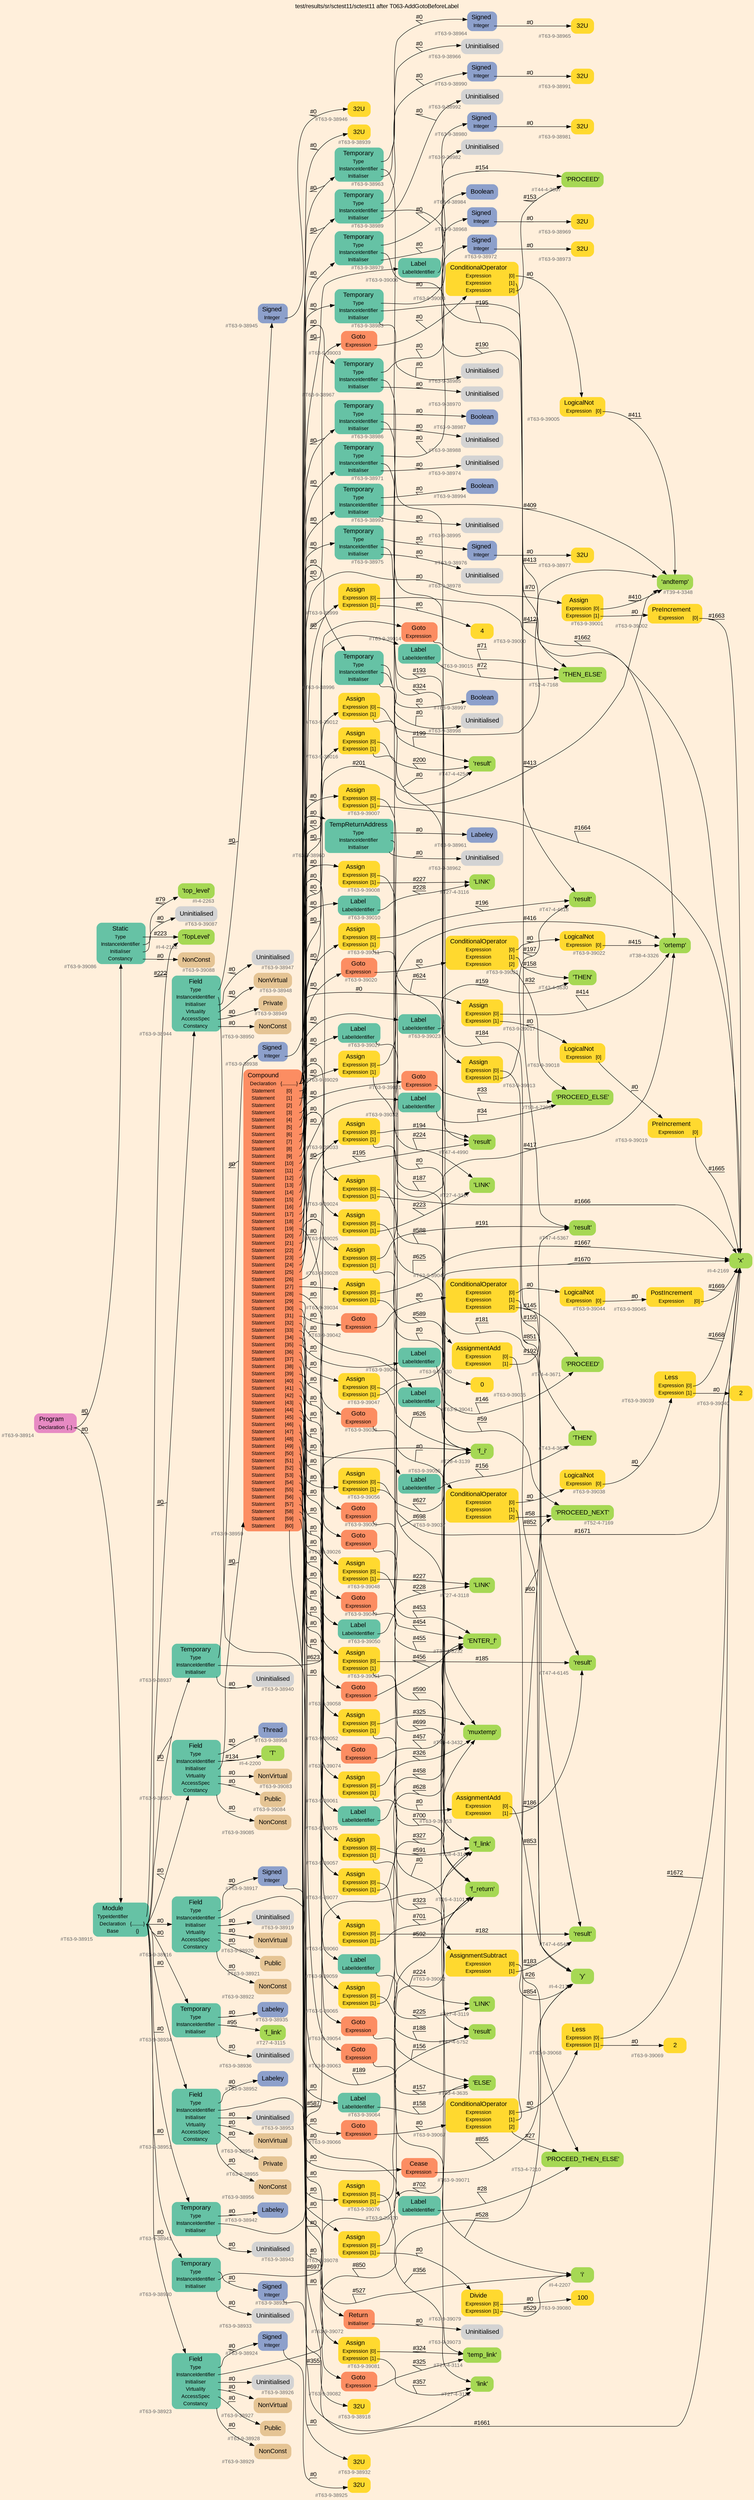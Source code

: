 digraph "test/results/sr/sctest11/sctest11 after T063-AddGotoBeforeLabel" {
label = "test/results/sr/sctest11/sctest11 after T063-AddGotoBeforeLabel"
labelloc = t
graph [
    rankdir = "LR"
    ranksep = 0.3
    bgcolor = antiquewhite1
    color = black
    fontcolor = black
    fontname = "Arial"
];
node [
    fontname = "Arial"
];
edge [
    fontname = "Arial"
];

// -------------------- node figure --------------------
// -------- block #T63-9-38914 ----------
"#T63-9-38914" [
    fillcolor = "/set28/4"
    xlabel = "#T63-9-38914"
    fontsize = "12"
    fontcolor = grey40
    shape = "plaintext"
    label = <<TABLE BORDER="0" CELLBORDER="0" CELLSPACING="0">
     <TR><TD><FONT COLOR="black" POINT-SIZE="15">Program</FONT></TD></TR>
     <TR><TD><FONT COLOR="black" POINT-SIZE="12">Declaration</FONT></TD><TD PORT="port0"><FONT COLOR="black" POINT-SIZE="12">{..}</FONT></TD></TR>
    </TABLE>>
    style = "rounded,filled"
];

// -------- block #T63-9-38915 ----------
"#T63-9-38915" [
    fillcolor = "/set28/1"
    xlabel = "#T63-9-38915"
    fontsize = "12"
    fontcolor = grey40
    shape = "plaintext"
    label = <<TABLE BORDER="0" CELLBORDER="0" CELLSPACING="0">
     <TR><TD><FONT COLOR="black" POINT-SIZE="15">Module</FONT></TD></TR>
     <TR><TD><FONT COLOR="black" POINT-SIZE="12">TypeIdentifier</FONT></TD><TD PORT="port0"></TD></TR>
     <TR><TD><FONT COLOR="black" POINT-SIZE="12">Declaration</FONT></TD><TD PORT="port1"><FONT COLOR="black" POINT-SIZE="12">{.........}</FONT></TD></TR>
     <TR><TD><FONT COLOR="black" POINT-SIZE="12">Base</FONT></TD><TD PORT="port2"><FONT COLOR="black" POINT-SIZE="12">{}</FONT></TD></TR>
    </TABLE>>
    style = "rounded,filled"
];

// -------- block #I-4-2162 ----------
"#I-4-2162" [
    fillcolor = "/set28/5"
    xlabel = "#I-4-2162"
    fontsize = "12"
    fontcolor = grey40
    shape = "plaintext"
    label = <<TABLE BORDER="0" CELLBORDER="0" CELLSPACING="0">
     <TR><TD><FONT COLOR="black" POINT-SIZE="15">'TopLevel'</FONT></TD></TR>
    </TABLE>>
    style = "rounded,filled"
];

// -------- block #T63-9-38916 ----------
"#T63-9-38916" [
    fillcolor = "/set28/1"
    xlabel = "#T63-9-38916"
    fontsize = "12"
    fontcolor = grey40
    shape = "plaintext"
    label = <<TABLE BORDER="0" CELLBORDER="0" CELLSPACING="0">
     <TR><TD><FONT COLOR="black" POINT-SIZE="15">Field</FONT></TD></TR>
     <TR><TD><FONT COLOR="black" POINT-SIZE="12">Type</FONT></TD><TD PORT="port0"></TD></TR>
     <TR><TD><FONT COLOR="black" POINT-SIZE="12">InstanceIdentifier</FONT></TD><TD PORT="port1"></TD></TR>
     <TR><TD><FONT COLOR="black" POINT-SIZE="12">Initialiser</FONT></TD><TD PORT="port2"></TD></TR>
     <TR><TD><FONT COLOR="black" POINT-SIZE="12">Virtuality</FONT></TD><TD PORT="port3"></TD></TR>
     <TR><TD><FONT COLOR="black" POINT-SIZE="12">AccessSpec</FONT></TD><TD PORT="port4"></TD></TR>
     <TR><TD><FONT COLOR="black" POINT-SIZE="12">Constancy</FONT></TD><TD PORT="port5"></TD></TR>
    </TABLE>>
    style = "rounded,filled"
];

// -------- block #T63-9-38917 ----------
"#T63-9-38917" [
    fillcolor = "/set28/3"
    xlabel = "#T63-9-38917"
    fontsize = "12"
    fontcolor = grey40
    shape = "plaintext"
    label = <<TABLE BORDER="0" CELLBORDER="0" CELLSPACING="0">
     <TR><TD><FONT COLOR="black" POINT-SIZE="15">Signed</FONT></TD></TR>
     <TR><TD><FONT COLOR="black" POINT-SIZE="12">Integer</FONT></TD><TD PORT="port0"></TD></TR>
    </TABLE>>
    style = "rounded,filled"
];

// -------- block #T63-9-38918 ----------
"#T63-9-38918" [
    fillcolor = "/set28/6"
    xlabel = "#T63-9-38918"
    fontsize = "12"
    fontcolor = grey40
    shape = "plaintext"
    label = <<TABLE BORDER="0" CELLBORDER="0" CELLSPACING="0">
     <TR><TD><FONT COLOR="black" POINT-SIZE="15">32U</FONT></TD></TR>
    </TABLE>>
    style = "rounded,filled"
];

// -------- block #I-4-2169 ----------
"#I-4-2169" [
    fillcolor = "/set28/5"
    xlabel = "#I-4-2169"
    fontsize = "12"
    fontcolor = grey40
    shape = "plaintext"
    label = <<TABLE BORDER="0" CELLBORDER="0" CELLSPACING="0">
     <TR><TD><FONT COLOR="black" POINT-SIZE="15">'x'</FONT></TD></TR>
    </TABLE>>
    style = "rounded,filled"
];

// -------- block #T63-9-38919 ----------
"#T63-9-38919" [
    xlabel = "#T63-9-38919"
    fontsize = "12"
    fontcolor = grey40
    shape = "plaintext"
    label = <<TABLE BORDER="0" CELLBORDER="0" CELLSPACING="0">
     <TR><TD><FONT COLOR="black" POINT-SIZE="15">Uninitialised</FONT></TD></TR>
    </TABLE>>
    style = "rounded,filled"
];

// -------- block #T63-9-38920 ----------
"#T63-9-38920" [
    fillcolor = "/set28/7"
    xlabel = "#T63-9-38920"
    fontsize = "12"
    fontcolor = grey40
    shape = "plaintext"
    label = <<TABLE BORDER="0" CELLBORDER="0" CELLSPACING="0">
     <TR><TD><FONT COLOR="black" POINT-SIZE="15">NonVirtual</FONT></TD></TR>
    </TABLE>>
    style = "rounded,filled"
];

// -------- block #T63-9-38921 ----------
"#T63-9-38921" [
    fillcolor = "/set28/7"
    xlabel = "#T63-9-38921"
    fontsize = "12"
    fontcolor = grey40
    shape = "plaintext"
    label = <<TABLE BORDER="0" CELLBORDER="0" CELLSPACING="0">
     <TR><TD><FONT COLOR="black" POINT-SIZE="15">Public</FONT></TD></TR>
    </TABLE>>
    style = "rounded,filled"
];

// -------- block #T63-9-38922 ----------
"#T63-9-38922" [
    fillcolor = "/set28/7"
    xlabel = "#T63-9-38922"
    fontsize = "12"
    fontcolor = grey40
    shape = "plaintext"
    label = <<TABLE BORDER="0" CELLBORDER="0" CELLSPACING="0">
     <TR><TD><FONT COLOR="black" POINT-SIZE="15">NonConst</FONT></TD></TR>
    </TABLE>>
    style = "rounded,filled"
];

// -------- block #T63-9-38923 ----------
"#T63-9-38923" [
    fillcolor = "/set28/1"
    xlabel = "#T63-9-38923"
    fontsize = "12"
    fontcolor = grey40
    shape = "plaintext"
    label = <<TABLE BORDER="0" CELLBORDER="0" CELLSPACING="0">
     <TR><TD><FONT COLOR="black" POINT-SIZE="15">Field</FONT></TD></TR>
     <TR><TD><FONT COLOR="black" POINT-SIZE="12">Type</FONT></TD><TD PORT="port0"></TD></TR>
     <TR><TD><FONT COLOR="black" POINT-SIZE="12">InstanceIdentifier</FONT></TD><TD PORT="port1"></TD></TR>
     <TR><TD><FONT COLOR="black" POINT-SIZE="12">Initialiser</FONT></TD><TD PORT="port2"></TD></TR>
     <TR><TD><FONT COLOR="black" POINT-SIZE="12">Virtuality</FONT></TD><TD PORT="port3"></TD></TR>
     <TR><TD><FONT COLOR="black" POINT-SIZE="12">AccessSpec</FONT></TD><TD PORT="port4"></TD></TR>
     <TR><TD><FONT COLOR="black" POINT-SIZE="12">Constancy</FONT></TD><TD PORT="port5"></TD></TR>
    </TABLE>>
    style = "rounded,filled"
];

// -------- block #T63-9-38924 ----------
"#T63-9-38924" [
    fillcolor = "/set28/3"
    xlabel = "#T63-9-38924"
    fontsize = "12"
    fontcolor = grey40
    shape = "plaintext"
    label = <<TABLE BORDER="0" CELLBORDER="0" CELLSPACING="0">
     <TR><TD><FONT COLOR="black" POINT-SIZE="15">Signed</FONT></TD></TR>
     <TR><TD><FONT COLOR="black" POINT-SIZE="12">Integer</FONT></TD><TD PORT="port0"></TD></TR>
    </TABLE>>
    style = "rounded,filled"
];

// -------- block #T63-9-38925 ----------
"#T63-9-38925" [
    fillcolor = "/set28/6"
    xlabel = "#T63-9-38925"
    fontsize = "12"
    fontcolor = grey40
    shape = "plaintext"
    label = <<TABLE BORDER="0" CELLBORDER="0" CELLSPACING="0">
     <TR><TD><FONT COLOR="black" POINT-SIZE="15">32U</FONT></TD></TR>
    </TABLE>>
    style = "rounded,filled"
];

// -------- block #I-4-2177 ----------
"#I-4-2177" [
    fillcolor = "/set28/5"
    xlabel = "#I-4-2177"
    fontsize = "12"
    fontcolor = grey40
    shape = "plaintext"
    label = <<TABLE BORDER="0" CELLBORDER="0" CELLSPACING="0">
     <TR><TD><FONT COLOR="black" POINT-SIZE="15">'y'</FONT></TD></TR>
    </TABLE>>
    style = "rounded,filled"
];

// -------- block #T63-9-38926 ----------
"#T63-9-38926" [
    xlabel = "#T63-9-38926"
    fontsize = "12"
    fontcolor = grey40
    shape = "plaintext"
    label = <<TABLE BORDER="0" CELLBORDER="0" CELLSPACING="0">
     <TR><TD><FONT COLOR="black" POINT-SIZE="15">Uninitialised</FONT></TD></TR>
    </TABLE>>
    style = "rounded,filled"
];

// -------- block #T63-9-38927 ----------
"#T63-9-38927" [
    fillcolor = "/set28/7"
    xlabel = "#T63-9-38927"
    fontsize = "12"
    fontcolor = grey40
    shape = "plaintext"
    label = <<TABLE BORDER="0" CELLBORDER="0" CELLSPACING="0">
     <TR><TD><FONT COLOR="black" POINT-SIZE="15">NonVirtual</FONT></TD></TR>
    </TABLE>>
    style = "rounded,filled"
];

// -------- block #T63-9-38928 ----------
"#T63-9-38928" [
    fillcolor = "/set28/7"
    xlabel = "#T63-9-38928"
    fontsize = "12"
    fontcolor = grey40
    shape = "plaintext"
    label = <<TABLE BORDER="0" CELLBORDER="0" CELLSPACING="0">
     <TR><TD><FONT COLOR="black" POINT-SIZE="15">Public</FONT></TD></TR>
    </TABLE>>
    style = "rounded,filled"
];

// -------- block #T63-9-38929 ----------
"#T63-9-38929" [
    fillcolor = "/set28/7"
    xlabel = "#T63-9-38929"
    fontsize = "12"
    fontcolor = grey40
    shape = "plaintext"
    label = <<TABLE BORDER="0" CELLBORDER="0" CELLSPACING="0">
     <TR><TD><FONT COLOR="black" POINT-SIZE="15">NonConst</FONT></TD></TR>
    </TABLE>>
    style = "rounded,filled"
];

// -------- block #T63-9-38930 ----------
"#T63-9-38930" [
    fillcolor = "/set28/1"
    xlabel = "#T63-9-38930"
    fontsize = "12"
    fontcolor = grey40
    shape = "plaintext"
    label = <<TABLE BORDER="0" CELLBORDER="0" CELLSPACING="0">
     <TR><TD><FONT COLOR="black" POINT-SIZE="15">Temporary</FONT></TD></TR>
     <TR><TD><FONT COLOR="black" POINT-SIZE="12">Type</FONT></TD><TD PORT="port0"></TD></TR>
     <TR><TD><FONT COLOR="black" POINT-SIZE="12">InstanceIdentifier</FONT></TD><TD PORT="port1"></TD></TR>
     <TR><TD><FONT COLOR="black" POINT-SIZE="12">Initialiser</FONT></TD><TD PORT="port2"></TD></TR>
    </TABLE>>
    style = "rounded,filled"
];

// -------- block #T63-9-38931 ----------
"#T63-9-38931" [
    fillcolor = "/set28/3"
    xlabel = "#T63-9-38931"
    fontsize = "12"
    fontcolor = grey40
    shape = "plaintext"
    label = <<TABLE BORDER="0" CELLBORDER="0" CELLSPACING="0">
     <TR><TD><FONT COLOR="black" POINT-SIZE="15">Signed</FONT></TD></TR>
     <TR><TD><FONT COLOR="black" POINT-SIZE="12">Integer</FONT></TD><TD PORT="port0"></TD></TR>
    </TABLE>>
    style = "rounded,filled"
];

// -------- block #T63-9-38932 ----------
"#T63-9-38932" [
    fillcolor = "/set28/6"
    xlabel = "#T63-9-38932"
    fontsize = "12"
    fontcolor = grey40
    shape = "plaintext"
    label = <<TABLE BORDER="0" CELLBORDER="0" CELLSPACING="0">
     <TR><TD><FONT COLOR="black" POINT-SIZE="15">32U</FONT></TD></TR>
    </TABLE>>
    style = "rounded,filled"
];

// -------- block #T26-4-3101 ----------
"#T26-4-3101" [
    fillcolor = "/set28/5"
    xlabel = "#T26-4-3101"
    fontsize = "12"
    fontcolor = grey40
    shape = "plaintext"
    label = <<TABLE BORDER="0" CELLBORDER="0" CELLSPACING="0">
     <TR><TD><FONT COLOR="black" POINT-SIZE="15">'f_return'</FONT></TD></TR>
    </TABLE>>
    style = "rounded,filled"
];

// -------- block #T63-9-38933 ----------
"#T63-9-38933" [
    xlabel = "#T63-9-38933"
    fontsize = "12"
    fontcolor = grey40
    shape = "plaintext"
    label = <<TABLE BORDER="0" CELLBORDER="0" CELLSPACING="0">
     <TR><TD><FONT COLOR="black" POINT-SIZE="15">Uninitialised</FONT></TD></TR>
    </TABLE>>
    style = "rounded,filled"
];

// -------- block #T63-9-38934 ----------
"#T63-9-38934" [
    fillcolor = "/set28/1"
    xlabel = "#T63-9-38934"
    fontsize = "12"
    fontcolor = grey40
    shape = "plaintext"
    label = <<TABLE BORDER="0" CELLBORDER="0" CELLSPACING="0">
     <TR><TD><FONT COLOR="black" POINT-SIZE="15">Temporary</FONT></TD></TR>
     <TR><TD><FONT COLOR="black" POINT-SIZE="12">Type</FONT></TD><TD PORT="port0"></TD></TR>
     <TR><TD><FONT COLOR="black" POINT-SIZE="12">InstanceIdentifier</FONT></TD><TD PORT="port1"></TD></TR>
     <TR><TD><FONT COLOR="black" POINT-SIZE="12">Initialiser</FONT></TD><TD PORT="port2"></TD></TR>
    </TABLE>>
    style = "rounded,filled"
];

// -------- block #T63-9-38935 ----------
"#T63-9-38935" [
    fillcolor = "/set28/3"
    xlabel = "#T63-9-38935"
    fontsize = "12"
    fontcolor = grey40
    shape = "plaintext"
    label = <<TABLE BORDER="0" CELLBORDER="0" CELLSPACING="0">
     <TR><TD><FONT COLOR="black" POINT-SIZE="15">Labeley</FONT></TD></TR>
    </TABLE>>
    style = "rounded,filled"
];

// -------- block #T27-4-3115 ----------
"#T27-4-3115" [
    fillcolor = "/set28/5"
    xlabel = "#T27-4-3115"
    fontsize = "12"
    fontcolor = grey40
    shape = "plaintext"
    label = <<TABLE BORDER="0" CELLBORDER="0" CELLSPACING="0">
     <TR><TD><FONT COLOR="black" POINT-SIZE="15">'f_link'</FONT></TD></TR>
    </TABLE>>
    style = "rounded,filled"
];

// -------- block #T63-9-38936 ----------
"#T63-9-38936" [
    xlabel = "#T63-9-38936"
    fontsize = "12"
    fontcolor = grey40
    shape = "plaintext"
    label = <<TABLE BORDER="0" CELLBORDER="0" CELLSPACING="0">
     <TR><TD><FONT COLOR="black" POINT-SIZE="15">Uninitialised</FONT></TD></TR>
    </TABLE>>
    style = "rounded,filled"
];

// -------- block #T63-9-38937 ----------
"#T63-9-38937" [
    fillcolor = "/set28/1"
    xlabel = "#T63-9-38937"
    fontsize = "12"
    fontcolor = grey40
    shape = "plaintext"
    label = <<TABLE BORDER="0" CELLBORDER="0" CELLSPACING="0">
     <TR><TD><FONT COLOR="black" POINT-SIZE="15">Temporary</FONT></TD></TR>
     <TR><TD><FONT COLOR="black" POINT-SIZE="12">Type</FONT></TD><TD PORT="port0"></TD></TR>
     <TR><TD><FONT COLOR="black" POINT-SIZE="12">InstanceIdentifier</FONT></TD><TD PORT="port1"></TD></TR>
     <TR><TD><FONT COLOR="black" POINT-SIZE="12">Initialiser</FONT></TD><TD PORT="port2"></TD></TR>
    </TABLE>>
    style = "rounded,filled"
];

// -------- block #T63-9-38938 ----------
"#T63-9-38938" [
    fillcolor = "/set28/3"
    xlabel = "#T63-9-38938"
    fontsize = "12"
    fontcolor = grey40
    shape = "plaintext"
    label = <<TABLE BORDER="0" CELLBORDER="0" CELLSPACING="0">
     <TR><TD><FONT COLOR="black" POINT-SIZE="15">Signed</FONT></TD></TR>
     <TR><TD><FONT COLOR="black" POINT-SIZE="12">Integer</FONT></TD><TD PORT="port0"></TD></TR>
    </TABLE>>
    style = "rounded,filled"
];

// -------- block #T63-9-38939 ----------
"#T63-9-38939" [
    fillcolor = "/set28/6"
    xlabel = "#T63-9-38939"
    fontsize = "12"
    fontcolor = grey40
    shape = "plaintext"
    label = <<TABLE BORDER="0" CELLBORDER="0" CELLSPACING="0">
     <TR><TD><FONT COLOR="black" POINT-SIZE="15">32U</FONT></TD></TR>
    </TABLE>>
    style = "rounded,filled"
];

// -------- block #T28-4-3139 ----------
"#T28-4-3139" [
    fillcolor = "/set28/5"
    xlabel = "#T28-4-3139"
    fontsize = "12"
    fontcolor = grey40
    shape = "plaintext"
    label = <<TABLE BORDER="0" CELLBORDER="0" CELLSPACING="0">
     <TR><TD><FONT COLOR="black" POINT-SIZE="15">'f_i'</FONT></TD></TR>
    </TABLE>>
    style = "rounded,filled"
];

// -------- block #T63-9-38940 ----------
"#T63-9-38940" [
    xlabel = "#T63-9-38940"
    fontsize = "12"
    fontcolor = grey40
    shape = "plaintext"
    label = <<TABLE BORDER="0" CELLBORDER="0" CELLSPACING="0">
     <TR><TD><FONT COLOR="black" POINT-SIZE="15">Uninitialised</FONT></TD></TR>
    </TABLE>>
    style = "rounded,filled"
];

// -------- block #T63-9-38941 ----------
"#T63-9-38941" [
    fillcolor = "/set28/1"
    xlabel = "#T63-9-38941"
    fontsize = "12"
    fontcolor = grey40
    shape = "plaintext"
    label = <<TABLE BORDER="0" CELLBORDER="0" CELLSPACING="0">
     <TR><TD><FONT COLOR="black" POINT-SIZE="15">Temporary</FONT></TD></TR>
     <TR><TD><FONT COLOR="black" POINT-SIZE="12">Type</FONT></TD><TD PORT="port0"></TD></TR>
     <TR><TD><FONT COLOR="black" POINT-SIZE="12">InstanceIdentifier</FONT></TD><TD PORT="port1"></TD></TR>
     <TR><TD><FONT COLOR="black" POINT-SIZE="12">Initialiser</FONT></TD><TD PORT="port2"></TD></TR>
    </TABLE>>
    style = "rounded,filled"
];

// -------- block #T63-9-38942 ----------
"#T63-9-38942" [
    fillcolor = "/set28/3"
    xlabel = "#T63-9-38942"
    fontsize = "12"
    fontcolor = grey40
    shape = "plaintext"
    label = <<TABLE BORDER="0" CELLBORDER="0" CELLSPACING="0">
     <TR><TD><FONT COLOR="black" POINT-SIZE="15">Labeley</FONT></TD></TR>
    </TABLE>>
    style = "rounded,filled"
];

// -------- block #T28-4-3140 ----------
"#T28-4-3140" [
    fillcolor = "/set28/5"
    xlabel = "#T28-4-3140"
    fontsize = "12"
    fontcolor = grey40
    shape = "plaintext"
    label = <<TABLE BORDER="0" CELLBORDER="0" CELLSPACING="0">
     <TR><TD><FONT COLOR="black" POINT-SIZE="15">'f_link'</FONT></TD></TR>
    </TABLE>>
    style = "rounded,filled"
];

// -------- block #T63-9-38943 ----------
"#T63-9-38943" [
    xlabel = "#T63-9-38943"
    fontsize = "12"
    fontcolor = grey40
    shape = "plaintext"
    label = <<TABLE BORDER="0" CELLBORDER="0" CELLSPACING="0">
     <TR><TD><FONT COLOR="black" POINT-SIZE="15">Uninitialised</FONT></TD></TR>
    </TABLE>>
    style = "rounded,filled"
];

// -------- block #T63-9-38944 ----------
"#T63-9-38944" [
    fillcolor = "/set28/1"
    xlabel = "#T63-9-38944"
    fontsize = "12"
    fontcolor = grey40
    shape = "plaintext"
    label = <<TABLE BORDER="0" CELLBORDER="0" CELLSPACING="0">
     <TR><TD><FONT COLOR="black" POINT-SIZE="15">Field</FONT></TD></TR>
     <TR><TD><FONT COLOR="black" POINT-SIZE="12">Type</FONT></TD><TD PORT="port0"></TD></TR>
     <TR><TD><FONT COLOR="black" POINT-SIZE="12">InstanceIdentifier</FONT></TD><TD PORT="port1"></TD></TR>
     <TR><TD><FONT COLOR="black" POINT-SIZE="12">Initialiser</FONT></TD><TD PORT="port2"></TD></TR>
     <TR><TD><FONT COLOR="black" POINT-SIZE="12">Virtuality</FONT></TD><TD PORT="port3"></TD></TR>
     <TR><TD><FONT COLOR="black" POINT-SIZE="12">AccessSpec</FONT></TD><TD PORT="port4"></TD></TR>
     <TR><TD><FONT COLOR="black" POINT-SIZE="12">Constancy</FONT></TD><TD PORT="port5"></TD></TR>
    </TABLE>>
    style = "rounded,filled"
];

// -------- block #T63-9-38945 ----------
"#T63-9-38945" [
    fillcolor = "/set28/3"
    xlabel = "#T63-9-38945"
    fontsize = "12"
    fontcolor = grey40
    shape = "plaintext"
    label = <<TABLE BORDER="0" CELLBORDER="0" CELLSPACING="0">
     <TR><TD><FONT COLOR="black" POINT-SIZE="15">Signed</FONT></TD></TR>
     <TR><TD><FONT COLOR="black" POINT-SIZE="12">Integer</FONT></TD><TD PORT="port0"></TD></TR>
    </TABLE>>
    style = "rounded,filled"
];

// -------- block #T63-9-38946 ----------
"#T63-9-38946" [
    fillcolor = "/set28/6"
    xlabel = "#T63-9-38946"
    fontsize = "12"
    fontcolor = grey40
    shape = "plaintext"
    label = <<TABLE BORDER="0" CELLBORDER="0" CELLSPACING="0">
     <TR><TD><FONT COLOR="black" POINT-SIZE="15">32U</FONT></TD></TR>
    </TABLE>>
    style = "rounded,filled"
];

// -------- block #I-4-2207 ----------
"#I-4-2207" [
    fillcolor = "/set28/5"
    xlabel = "#I-4-2207"
    fontsize = "12"
    fontcolor = grey40
    shape = "plaintext"
    label = <<TABLE BORDER="0" CELLBORDER="0" CELLSPACING="0">
     <TR><TD><FONT COLOR="black" POINT-SIZE="15">'i'</FONT></TD></TR>
    </TABLE>>
    style = "rounded,filled"
];

// -------- block #T63-9-38947 ----------
"#T63-9-38947" [
    xlabel = "#T63-9-38947"
    fontsize = "12"
    fontcolor = grey40
    shape = "plaintext"
    label = <<TABLE BORDER="0" CELLBORDER="0" CELLSPACING="0">
     <TR><TD><FONT COLOR="black" POINT-SIZE="15">Uninitialised</FONT></TD></TR>
    </TABLE>>
    style = "rounded,filled"
];

// -------- block #T63-9-38948 ----------
"#T63-9-38948" [
    fillcolor = "/set28/7"
    xlabel = "#T63-9-38948"
    fontsize = "12"
    fontcolor = grey40
    shape = "plaintext"
    label = <<TABLE BORDER="0" CELLBORDER="0" CELLSPACING="0">
     <TR><TD><FONT COLOR="black" POINT-SIZE="15">NonVirtual</FONT></TD></TR>
    </TABLE>>
    style = "rounded,filled"
];

// -------- block #T63-9-38949 ----------
"#T63-9-38949" [
    fillcolor = "/set28/7"
    xlabel = "#T63-9-38949"
    fontsize = "12"
    fontcolor = grey40
    shape = "plaintext"
    label = <<TABLE BORDER="0" CELLBORDER="0" CELLSPACING="0">
     <TR><TD><FONT COLOR="black" POINT-SIZE="15">Private</FONT></TD></TR>
    </TABLE>>
    style = "rounded,filled"
];

// -------- block #T63-9-38950 ----------
"#T63-9-38950" [
    fillcolor = "/set28/7"
    xlabel = "#T63-9-38950"
    fontsize = "12"
    fontcolor = grey40
    shape = "plaintext"
    label = <<TABLE BORDER="0" CELLBORDER="0" CELLSPACING="0">
     <TR><TD><FONT COLOR="black" POINT-SIZE="15">NonConst</FONT></TD></TR>
    </TABLE>>
    style = "rounded,filled"
];

// -------- block #T63-9-38951 ----------
"#T63-9-38951" [
    fillcolor = "/set28/1"
    xlabel = "#T63-9-38951"
    fontsize = "12"
    fontcolor = grey40
    shape = "plaintext"
    label = <<TABLE BORDER="0" CELLBORDER="0" CELLSPACING="0">
     <TR><TD><FONT COLOR="black" POINT-SIZE="15">Field</FONT></TD></TR>
     <TR><TD><FONT COLOR="black" POINT-SIZE="12">Type</FONT></TD><TD PORT="port0"></TD></TR>
     <TR><TD><FONT COLOR="black" POINT-SIZE="12">InstanceIdentifier</FONT></TD><TD PORT="port1"></TD></TR>
     <TR><TD><FONT COLOR="black" POINT-SIZE="12">Initialiser</FONT></TD><TD PORT="port2"></TD></TR>
     <TR><TD><FONT COLOR="black" POINT-SIZE="12">Virtuality</FONT></TD><TD PORT="port3"></TD></TR>
     <TR><TD><FONT COLOR="black" POINT-SIZE="12">AccessSpec</FONT></TD><TD PORT="port4"></TD></TR>
     <TR><TD><FONT COLOR="black" POINT-SIZE="12">Constancy</FONT></TD><TD PORT="port5"></TD></TR>
    </TABLE>>
    style = "rounded,filled"
];

// -------- block #T63-9-38952 ----------
"#T63-9-38952" [
    fillcolor = "/set28/3"
    xlabel = "#T63-9-38952"
    fontsize = "12"
    fontcolor = grey40
    shape = "plaintext"
    label = <<TABLE BORDER="0" CELLBORDER="0" CELLSPACING="0">
     <TR><TD><FONT COLOR="black" POINT-SIZE="15">Labeley</FONT></TD></TR>
    </TABLE>>
    style = "rounded,filled"
];

// -------- block #T27-4-3113 ----------
"#T27-4-3113" [
    fillcolor = "/set28/5"
    xlabel = "#T27-4-3113"
    fontsize = "12"
    fontcolor = grey40
    shape = "plaintext"
    label = <<TABLE BORDER="0" CELLBORDER="0" CELLSPACING="0">
     <TR><TD><FONT COLOR="black" POINT-SIZE="15">'link'</FONT></TD></TR>
    </TABLE>>
    style = "rounded,filled"
];

// -------- block #T63-9-38953 ----------
"#T63-9-38953" [
    xlabel = "#T63-9-38953"
    fontsize = "12"
    fontcolor = grey40
    shape = "plaintext"
    label = <<TABLE BORDER="0" CELLBORDER="0" CELLSPACING="0">
     <TR><TD><FONT COLOR="black" POINT-SIZE="15">Uninitialised</FONT></TD></TR>
    </TABLE>>
    style = "rounded,filled"
];

// -------- block #T63-9-38954 ----------
"#T63-9-38954" [
    fillcolor = "/set28/7"
    xlabel = "#T63-9-38954"
    fontsize = "12"
    fontcolor = grey40
    shape = "plaintext"
    label = <<TABLE BORDER="0" CELLBORDER="0" CELLSPACING="0">
     <TR><TD><FONT COLOR="black" POINT-SIZE="15">NonVirtual</FONT></TD></TR>
    </TABLE>>
    style = "rounded,filled"
];

// -------- block #T63-9-38955 ----------
"#T63-9-38955" [
    fillcolor = "/set28/7"
    xlabel = "#T63-9-38955"
    fontsize = "12"
    fontcolor = grey40
    shape = "plaintext"
    label = <<TABLE BORDER="0" CELLBORDER="0" CELLSPACING="0">
     <TR><TD><FONT COLOR="black" POINT-SIZE="15">Private</FONT></TD></TR>
    </TABLE>>
    style = "rounded,filled"
];

// -------- block #T63-9-38956 ----------
"#T63-9-38956" [
    fillcolor = "/set28/7"
    xlabel = "#T63-9-38956"
    fontsize = "12"
    fontcolor = grey40
    shape = "plaintext"
    label = <<TABLE BORDER="0" CELLBORDER="0" CELLSPACING="0">
     <TR><TD><FONT COLOR="black" POINT-SIZE="15">NonConst</FONT></TD></TR>
    </TABLE>>
    style = "rounded,filled"
];

// -------- block #T63-9-38957 ----------
"#T63-9-38957" [
    fillcolor = "/set28/1"
    xlabel = "#T63-9-38957"
    fontsize = "12"
    fontcolor = grey40
    shape = "plaintext"
    label = <<TABLE BORDER="0" CELLBORDER="0" CELLSPACING="0">
     <TR><TD><FONT COLOR="black" POINT-SIZE="15">Field</FONT></TD></TR>
     <TR><TD><FONT COLOR="black" POINT-SIZE="12">Type</FONT></TD><TD PORT="port0"></TD></TR>
     <TR><TD><FONT COLOR="black" POINT-SIZE="12">InstanceIdentifier</FONT></TD><TD PORT="port1"></TD></TR>
     <TR><TD><FONT COLOR="black" POINT-SIZE="12">Initialiser</FONT></TD><TD PORT="port2"></TD></TR>
     <TR><TD><FONT COLOR="black" POINT-SIZE="12">Virtuality</FONT></TD><TD PORT="port3"></TD></TR>
     <TR><TD><FONT COLOR="black" POINT-SIZE="12">AccessSpec</FONT></TD><TD PORT="port4"></TD></TR>
     <TR><TD><FONT COLOR="black" POINT-SIZE="12">Constancy</FONT></TD><TD PORT="port5"></TD></TR>
    </TABLE>>
    style = "rounded,filled"
];

// -------- block #T63-9-38958 ----------
"#T63-9-38958" [
    fillcolor = "/set28/3"
    xlabel = "#T63-9-38958"
    fontsize = "12"
    fontcolor = grey40
    shape = "plaintext"
    label = <<TABLE BORDER="0" CELLBORDER="0" CELLSPACING="0">
     <TR><TD><FONT COLOR="black" POINT-SIZE="15">Thread</FONT></TD></TR>
    </TABLE>>
    style = "rounded,filled"
];

// -------- block #I-4-2200 ----------
"#I-4-2200" [
    fillcolor = "/set28/5"
    xlabel = "#I-4-2200"
    fontsize = "12"
    fontcolor = grey40
    shape = "plaintext"
    label = <<TABLE BORDER="0" CELLBORDER="0" CELLSPACING="0">
     <TR><TD><FONT COLOR="black" POINT-SIZE="15">'T'</FONT></TD></TR>
    </TABLE>>
    style = "rounded,filled"
];

// -------- block #T63-9-38959 ----------
"#T63-9-38959" [
    fillcolor = "/set28/2"
    xlabel = "#T63-9-38959"
    fontsize = "12"
    fontcolor = grey40
    shape = "plaintext"
    label = <<TABLE BORDER="0" CELLBORDER="0" CELLSPACING="0">
     <TR><TD><FONT COLOR="black" POINT-SIZE="15">Compound</FONT></TD></TR>
     <TR><TD><FONT COLOR="black" POINT-SIZE="12">Declaration</FONT></TD><TD PORT="port0"><FONT COLOR="black" POINT-SIZE="12">{...........}</FONT></TD></TR>
     <TR><TD><FONT COLOR="black" POINT-SIZE="12">Statement</FONT></TD><TD PORT="port1"><FONT COLOR="black" POINT-SIZE="12">[0]</FONT></TD></TR>
     <TR><TD><FONT COLOR="black" POINT-SIZE="12">Statement</FONT></TD><TD PORT="port2"><FONT COLOR="black" POINT-SIZE="12">[1]</FONT></TD></TR>
     <TR><TD><FONT COLOR="black" POINT-SIZE="12">Statement</FONT></TD><TD PORT="port3"><FONT COLOR="black" POINT-SIZE="12">[2]</FONT></TD></TR>
     <TR><TD><FONT COLOR="black" POINT-SIZE="12">Statement</FONT></TD><TD PORT="port4"><FONT COLOR="black" POINT-SIZE="12">[3]</FONT></TD></TR>
     <TR><TD><FONT COLOR="black" POINT-SIZE="12">Statement</FONT></TD><TD PORT="port5"><FONT COLOR="black" POINT-SIZE="12">[4]</FONT></TD></TR>
     <TR><TD><FONT COLOR="black" POINT-SIZE="12">Statement</FONT></TD><TD PORT="port6"><FONT COLOR="black" POINT-SIZE="12">[5]</FONT></TD></TR>
     <TR><TD><FONT COLOR="black" POINT-SIZE="12">Statement</FONT></TD><TD PORT="port7"><FONT COLOR="black" POINT-SIZE="12">[6]</FONT></TD></TR>
     <TR><TD><FONT COLOR="black" POINT-SIZE="12">Statement</FONT></TD><TD PORT="port8"><FONT COLOR="black" POINT-SIZE="12">[7]</FONT></TD></TR>
     <TR><TD><FONT COLOR="black" POINT-SIZE="12">Statement</FONT></TD><TD PORT="port9"><FONT COLOR="black" POINT-SIZE="12">[8]</FONT></TD></TR>
     <TR><TD><FONT COLOR="black" POINT-SIZE="12">Statement</FONT></TD><TD PORT="port10"><FONT COLOR="black" POINT-SIZE="12">[9]</FONT></TD></TR>
     <TR><TD><FONT COLOR="black" POINT-SIZE="12">Statement</FONT></TD><TD PORT="port11"><FONT COLOR="black" POINT-SIZE="12">[10]</FONT></TD></TR>
     <TR><TD><FONT COLOR="black" POINT-SIZE="12">Statement</FONT></TD><TD PORT="port12"><FONT COLOR="black" POINT-SIZE="12">[11]</FONT></TD></TR>
     <TR><TD><FONT COLOR="black" POINT-SIZE="12">Statement</FONT></TD><TD PORT="port13"><FONT COLOR="black" POINT-SIZE="12">[12]</FONT></TD></TR>
     <TR><TD><FONT COLOR="black" POINT-SIZE="12">Statement</FONT></TD><TD PORT="port14"><FONT COLOR="black" POINT-SIZE="12">[13]</FONT></TD></TR>
     <TR><TD><FONT COLOR="black" POINT-SIZE="12">Statement</FONT></TD><TD PORT="port15"><FONT COLOR="black" POINT-SIZE="12">[14]</FONT></TD></TR>
     <TR><TD><FONT COLOR="black" POINT-SIZE="12">Statement</FONT></TD><TD PORT="port16"><FONT COLOR="black" POINT-SIZE="12">[15]</FONT></TD></TR>
     <TR><TD><FONT COLOR="black" POINT-SIZE="12">Statement</FONT></TD><TD PORT="port17"><FONT COLOR="black" POINT-SIZE="12">[16]</FONT></TD></TR>
     <TR><TD><FONT COLOR="black" POINT-SIZE="12">Statement</FONT></TD><TD PORT="port18"><FONT COLOR="black" POINT-SIZE="12">[17]</FONT></TD></TR>
     <TR><TD><FONT COLOR="black" POINT-SIZE="12">Statement</FONT></TD><TD PORT="port19"><FONT COLOR="black" POINT-SIZE="12">[18]</FONT></TD></TR>
     <TR><TD><FONT COLOR="black" POINT-SIZE="12">Statement</FONT></TD><TD PORT="port20"><FONT COLOR="black" POINT-SIZE="12">[19]</FONT></TD></TR>
     <TR><TD><FONT COLOR="black" POINT-SIZE="12">Statement</FONT></TD><TD PORT="port21"><FONT COLOR="black" POINT-SIZE="12">[20]</FONT></TD></TR>
     <TR><TD><FONT COLOR="black" POINT-SIZE="12">Statement</FONT></TD><TD PORT="port22"><FONT COLOR="black" POINT-SIZE="12">[21]</FONT></TD></TR>
     <TR><TD><FONT COLOR="black" POINT-SIZE="12">Statement</FONT></TD><TD PORT="port23"><FONT COLOR="black" POINT-SIZE="12">[22]</FONT></TD></TR>
     <TR><TD><FONT COLOR="black" POINT-SIZE="12">Statement</FONT></TD><TD PORT="port24"><FONT COLOR="black" POINT-SIZE="12">[23]</FONT></TD></TR>
     <TR><TD><FONT COLOR="black" POINT-SIZE="12">Statement</FONT></TD><TD PORT="port25"><FONT COLOR="black" POINT-SIZE="12">[24]</FONT></TD></TR>
     <TR><TD><FONT COLOR="black" POINT-SIZE="12">Statement</FONT></TD><TD PORT="port26"><FONT COLOR="black" POINT-SIZE="12">[25]</FONT></TD></TR>
     <TR><TD><FONT COLOR="black" POINT-SIZE="12">Statement</FONT></TD><TD PORT="port27"><FONT COLOR="black" POINT-SIZE="12">[26]</FONT></TD></TR>
     <TR><TD><FONT COLOR="black" POINT-SIZE="12">Statement</FONT></TD><TD PORT="port28"><FONT COLOR="black" POINT-SIZE="12">[27]</FONT></TD></TR>
     <TR><TD><FONT COLOR="black" POINT-SIZE="12">Statement</FONT></TD><TD PORT="port29"><FONT COLOR="black" POINT-SIZE="12">[28]</FONT></TD></TR>
     <TR><TD><FONT COLOR="black" POINT-SIZE="12">Statement</FONT></TD><TD PORT="port30"><FONT COLOR="black" POINT-SIZE="12">[29]</FONT></TD></TR>
     <TR><TD><FONT COLOR="black" POINT-SIZE="12">Statement</FONT></TD><TD PORT="port31"><FONT COLOR="black" POINT-SIZE="12">[30]</FONT></TD></TR>
     <TR><TD><FONT COLOR="black" POINT-SIZE="12">Statement</FONT></TD><TD PORT="port32"><FONT COLOR="black" POINT-SIZE="12">[31]</FONT></TD></TR>
     <TR><TD><FONT COLOR="black" POINT-SIZE="12">Statement</FONT></TD><TD PORT="port33"><FONT COLOR="black" POINT-SIZE="12">[32]</FONT></TD></TR>
     <TR><TD><FONT COLOR="black" POINT-SIZE="12">Statement</FONT></TD><TD PORT="port34"><FONT COLOR="black" POINT-SIZE="12">[33]</FONT></TD></TR>
     <TR><TD><FONT COLOR="black" POINT-SIZE="12">Statement</FONT></TD><TD PORT="port35"><FONT COLOR="black" POINT-SIZE="12">[34]</FONT></TD></TR>
     <TR><TD><FONT COLOR="black" POINT-SIZE="12">Statement</FONT></TD><TD PORT="port36"><FONT COLOR="black" POINT-SIZE="12">[35]</FONT></TD></TR>
     <TR><TD><FONT COLOR="black" POINT-SIZE="12">Statement</FONT></TD><TD PORT="port37"><FONT COLOR="black" POINT-SIZE="12">[36]</FONT></TD></TR>
     <TR><TD><FONT COLOR="black" POINT-SIZE="12">Statement</FONT></TD><TD PORT="port38"><FONT COLOR="black" POINT-SIZE="12">[37]</FONT></TD></TR>
     <TR><TD><FONT COLOR="black" POINT-SIZE="12">Statement</FONT></TD><TD PORT="port39"><FONT COLOR="black" POINT-SIZE="12">[38]</FONT></TD></TR>
     <TR><TD><FONT COLOR="black" POINT-SIZE="12">Statement</FONT></TD><TD PORT="port40"><FONT COLOR="black" POINT-SIZE="12">[39]</FONT></TD></TR>
     <TR><TD><FONT COLOR="black" POINT-SIZE="12">Statement</FONT></TD><TD PORT="port41"><FONT COLOR="black" POINT-SIZE="12">[40]</FONT></TD></TR>
     <TR><TD><FONT COLOR="black" POINT-SIZE="12">Statement</FONT></TD><TD PORT="port42"><FONT COLOR="black" POINT-SIZE="12">[41]</FONT></TD></TR>
     <TR><TD><FONT COLOR="black" POINT-SIZE="12">Statement</FONT></TD><TD PORT="port43"><FONT COLOR="black" POINT-SIZE="12">[42]</FONT></TD></TR>
     <TR><TD><FONT COLOR="black" POINT-SIZE="12">Statement</FONT></TD><TD PORT="port44"><FONT COLOR="black" POINT-SIZE="12">[43]</FONT></TD></TR>
     <TR><TD><FONT COLOR="black" POINT-SIZE="12">Statement</FONT></TD><TD PORT="port45"><FONT COLOR="black" POINT-SIZE="12">[44]</FONT></TD></TR>
     <TR><TD><FONT COLOR="black" POINT-SIZE="12">Statement</FONT></TD><TD PORT="port46"><FONT COLOR="black" POINT-SIZE="12">[45]</FONT></TD></TR>
     <TR><TD><FONT COLOR="black" POINT-SIZE="12">Statement</FONT></TD><TD PORT="port47"><FONT COLOR="black" POINT-SIZE="12">[46]</FONT></TD></TR>
     <TR><TD><FONT COLOR="black" POINT-SIZE="12">Statement</FONT></TD><TD PORT="port48"><FONT COLOR="black" POINT-SIZE="12">[47]</FONT></TD></TR>
     <TR><TD><FONT COLOR="black" POINT-SIZE="12">Statement</FONT></TD><TD PORT="port49"><FONT COLOR="black" POINT-SIZE="12">[48]</FONT></TD></TR>
     <TR><TD><FONT COLOR="black" POINT-SIZE="12">Statement</FONT></TD><TD PORT="port50"><FONT COLOR="black" POINT-SIZE="12">[49]</FONT></TD></TR>
     <TR><TD><FONT COLOR="black" POINT-SIZE="12">Statement</FONT></TD><TD PORT="port51"><FONT COLOR="black" POINT-SIZE="12">[50]</FONT></TD></TR>
     <TR><TD><FONT COLOR="black" POINT-SIZE="12">Statement</FONT></TD><TD PORT="port52"><FONT COLOR="black" POINT-SIZE="12">[51]</FONT></TD></TR>
     <TR><TD><FONT COLOR="black" POINT-SIZE="12">Statement</FONT></TD><TD PORT="port53"><FONT COLOR="black" POINT-SIZE="12">[52]</FONT></TD></TR>
     <TR><TD><FONT COLOR="black" POINT-SIZE="12">Statement</FONT></TD><TD PORT="port54"><FONT COLOR="black" POINT-SIZE="12">[53]</FONT></TD></TR>
     <TR><TD><FONT COLOR="black" POINT-SIZE="12">Statement</FONT></TD><TD PORT="port55"><FONT COLOR="black" POINT-SIZE="12">[54]</FONT></TD></TR>
     <TR><TD><FONT COLOR="black" POINT-SIZE="12">Statement</FONT></TD><TD PORT="port56"><FONT COLOR="black" POINT-SIZE="12">[55]</FONT></TD></TR>
     <TR><TD><FONT COLOR="black" POINT-SIZE="12">Statement</FONT></TD><TD PORT="port57"><FONT COLOR="black" POINT-SIZE="12">[56]</FONT></TD></TR>
     <TR><TD><FONT COLOR="black" POINT-SIZE="12">Statement</FONT></TD><TD PORT="port58"><FONT COLOR="black" POINT-SIZE="12">[57]</FONT></TD></TR>
     <TR><TD><FONT COLOR="black" POINT-SIZE="12">Statement</FONT></TD><TD PORT="port59"><FONT COLOR="black" POINT-SIZE="12">[58]</FONT></TD></TR>
     <TR><TD><FONT COLOR="black" POINT-SIZE="12">Statement</FONT></TD><TD PORT="port60"><FONT COLOR="black" POINT-SIZE="12">[59]</FONT></TD></TR>
     <TR><TD><FONT COLOR="black" POINT-SIZE="12">Statement</FONT></TD><TD PORT="port61"><FONT COLOR="black" POINT-SIZE="12">[60]</FONT></TD></TR>
    </TABLE>>
    style = "rounded,filled"
];

// -------- block #T63-9-38960 ----------
"#T63-9-38960" [
    fillcolor = "/set28/1"
    xlabel = "#T63-9-38960"
    fontsize = "12"
    fontcolor = grey40
    shape = "plaintext"
    label = <<TABLE BORDER="0" CELLBORDER="0" CELLSPACING="0">
     <TR><TD><FONT COLOR="black" POINT-SIZE="15">TempReturnAddress</FONT></TD></TR>
     <TR><TD><FONT COLOR="black" POINT-SIZE="12">Type</FONT></TD><TD PORT="port0"></TD></TR>
     <TR><TD><FONT COLOR="black" POINT-SIZE="12">InstanceIdentifier</FONT></TD><TD PORT="port1"></TD></TR>
     <TR><TD><FONT COLOR="black" POINT-SIZE="12">Initialiser</FONT></TD><TD PORT="port2"></TD></TR>
    </TABLE>>
    style = "rounded,filled"
];

// -------- block #T63-9-38961 ----------
"#T63-9-38961" [
    fillcolor = "/set28/3"
    xlabel = "#T63-9-38961"
    fontsize = "12"
    fontcolor = grey40
    shape = "plaintext"
    label = <<TABLE BORDER="0" CELLBORDER="0" CELLSPACING="0">
     <TR><TD><FONT COLOR="black" POINT-SIZE="15">Labeley</FONT></TD></TR>
    </TABLE>>
    style = "rounded,filled"
];

// -------- block #T27-4-3114 ----------
"#T27-4-3114" [
    fillcolor = "/set28/5"
    xlabel = "#T27-4-3114"
    fontsize = "12"
    fontcolor = grey40
    shape = "plaintext"
    label = <<TABLE BORDER="0" CELLBORDER="0" CELLSPACING="0">
     <TR><TD><FONT COLOR="black" POINT-SIZE="15">'temp_link'</FONT></TD></TR>
    </TABLE>>
    style = "rounded,filled"
];

// -------- block #T63-9-38962 ----------
"#T63-9-38962" [
    xlabel = "#T63-9-38962"
    fontsize = "12"
    fontcolor = grey40
    shape = "plaintext"
    label = <<TABLE BORDER="0" CELLBORDER="0" CELLSPACING="0">
     <TR><TD><FONT COLOR="black" POINT-SIZE="15">Uninitialised</FONT></TD></TR>
    </TABLE>>
    style = "rounded,filled"
];

// -------- block #T63-9-38963 ----------
"#T63-9-38963" [
    fillcolor = "/set28/1"
    xlabel = "#T63-9-38963"
    fontsize = "12"
    fontcolor = grey40
    shape = "plaintext"
    label = <<TABLE BORDER="0" CELLBORDER="0" CELLSPACING="0">
     <TR><TD><FONT COLOR="black" POINT-SIZE="15">Temporary</FONT></TD></TR>
     <TR><TD><FONT COLOR="black" POINT-SIZE="12">Type</FONT></TD><TD PORT="port0"></TD></TR>
     <TR><TD><FONT COLOR="black" POINT-SIZE="12">InstanceIdentifier</FONT></TD><TD PORT="port1"></TD></TR>
     <TR><TD><FONT COLOR="black" POINT-SIZE="12">Initialiser</FONT></TD><TD PORT="port2"></TD></TR>
    </TABLE>>
    style = "rounded,filled"
];

// -------- block #T63-9-38964 ----------
"#T63-9-38964" [
    fillcolor = "/set28/3"
    xlabel = "#T63-9-38964"
    fontsize = "12"
    fontcolor = grey40
    shape = "plaintext"
    label = <<TABLE BORDER="0" CELLBORDER="0" CELLSPACING="0">
     <TR><TD><FONT COLOR="black" POINT-SIZE="15">Signed</FONT></TD></TR>
     <TR><TD><FONT COLOR="black" POINT-SIZE="12">Integer</FONT></TD><TD PORT="port0"></TD></TR>
    </TABLE>>
    style = "rounded,filled"
];

// -------- block #T63-9-38965 ----------
"#T63-9-38965" [
    fillcolor = "/set28/6"
    xlabel = "#T63-9-38965"
    fontsize = "12"
    fontcolor = grey40
    shape = "plaintext"
    label = <<TABLE BORDER="0" CELLBORDER="0" CELLSPACING="0">
     <TR><TD><FONT COLOR="black" POINT-SIZE="15">32U</FONT></TD></TR>
    </TABLE>>
    style = "rounded,filled"
];

// -------- block #T47-4-6546 ----------
"#T47-4-6546" [
    fillcolor = "/set28/5"
    xlabel = "#T47-4-6546"
    fontsize = "12"
    fontcolor = grey40
    shape = "plaintext"
    label = <<TABLE BORDER="0" CELLBORDER="0" CELLSPACING="0">
     <TR><TD><FONT COLOR="black" POINT-SIZE="15">'result'</FONT></TD></TR>
    </TABLE>>
    style = "rounded,filled"
];

// -------- block #T63-9-38966 ----------
"#T63-9-38966" [
    xlabel = "#T63-9-38966"
    fontsize = "12"
    fontcolor = grey40
    shape = "plaintext"
    label = <<TABLE BORDER="0" CELLBORDER="0" CELLSPACING="0">
     <TR><TD><FONT COLOR="black" POINT-SIZE="15">Uninitialised</FONT></TD></TR>
    </TABLE>>
    style = "rounded,filled"
];

// -------- block #T63-9-38967 ----------
"#T63-9-38967" [
    fillcolor = "/set28/1"
    xlabel = "#T63-9-38967"
    fontsize = "12"
    fontcolor = grey40
    shape = "plaintext"
    label = <<TABLE BORDER="0" CELLBORDER="0" CELLSPACING="0">
     <TR><TD><FONT COLOR="black" POINT-SIZE="15">Temporary</FONT></TD></TR>
     <TR><TD><FONT COLOR="black" POINT-SIZE="12">Type</FONT></TD><TD PORT="port0"></TD></TR>
     <TR><TD><FONT COLOR="black" POINT-SIZE="12">InstanceIdentifier</FONT></TD><TD PORT="port1"></TD></TR>
     <TR><TD><FONT COLOR="black" POINT-SIZE="12">Initialiser</FONT></TD><TD PORT="port2"></TD></TR>
    </TABLE>>
    style = "rounded,filled"
];

// -------- block #T63-9-38968 ----------
"#T63-9-38968" [
    fillcolor = "/set28/3"
    xlabel = "#T63-9-38968"
    fontsize = "12"
    fontcolor = grey40
    shape = "plaintext"
    label = <<TABLE BORDER="0" CELLBORDER="0" CELLSPACING="0">
     <TR><TD><FONT COLOR="black" POINT-SIZE="15">Signed</FONT></TD></TR>
     <TR><TD><FONT COLOR="black" POINT-SIZE="12">Integer</FONT></TD><TD PORT="port0"></TD></TR>
    </TABLE>>
    style = "rounded,filled"
];

// -------- block #T63-9-38969 ----------
"#T63-9-38969" [
    fillcolor = "/set28/6"
    xlabel = "#T63-9-38969"
    fontsize = "12"
    fontcolor = grey40
    shape = "plaintext"
    label = <<TABLE BORDER="0" CELLBORDER="0" CELLSPACING="0">
     <TR><TD><FONT COLOR="black" POINT-SIZE="15">32U</FONT></TD></TR>
    </TABLE>>
    style = "rounded,filled"
];

// -------- block #T47-4-6145 ----------
"#T47-4-6145" [
    fillcolor = "/set28/5"
    xlabel = "#T47-4-6145"
    fontsize = "12"
    fontcolor = grey40
    shape = "plaintext"
    label = <<TABLE BORDER="0" CELLBORDER="0" CELLSPACING="0">
     <TR><TD><FONT COLOR="black" POINT-SIZE="15">'result'</FONT></TD></TR>
    </TABLE>>
    style = "rounded,filled"
];

// -------- block #T63-9-38970 ----------
"#T63-9-38970" [
    xlabel = "#T63-9-38970"
    fontsize = "12"
    fontcolor = grey40
    shape = "plaintext"
    label = <<TABLE BORDER="0" CELLBORDER="0" CELLSPACING="0">
     <TR><TD><FONT COLOR="black" POINT-SIZE="15">Uninitialised</FONT></TD></TR>
    </TABLE>>
    style = "rounded,filled"
];

// -------- block #T63-9-38971 ----------
"#T63-9-38971" [
    fillcolor = "/set28/1"
    xlabel = "#T63-9-38971"
    fontsize = "12"
    fontcolor = grey40
    shape = "plaintext"
    label = <<TABLE BORDER="0" CELLBORDER="0" CELLSPACING="0">
     <TR><TD><FONT COLOR="black" POINT-SIZE="15">Temporary</FONT></TD></TR>
     <TR><TD><FONT COLOR="black" POINT-SIZE="12">Type</FONT></TD><TD PORT="port0"></TD></TR>
     <TR><TD><FONT COLOR="black" POINT-SIZE="12">InstanceIdentifier</FONT></TD><TD PORT="port1"></TD></TR>
     <TR><TD><FONT COLOR="black" POINT-SIZE="12">Initialiser</FONT></TD><TD PORT="port2"></TD></TR>
    </TABLE>>
    style = "rounded,filled"
];

// -------- block #T63-9-38972 ----------
"#T63-9-38972" [
    fillcolor = "/set28/3"
    xlabel = "#T63-9-38972"
    fontsize = "12"
    fontcolor = grey40
    shape = "plaintext"
    label = <<TABLE BORDER="0" CELLBORDER="0" CELLSPACING="0">
     <TR><TD><FONT COLOR="black" POINT-SIZE="15">Signed</FONT></TD></TR>
     <TR><TD><FONT COLOR="black" POINT-SIZE="12">Integer</FONT></TD><TD PORT="port0"></TD></TR>
    </TABLE>>
    style = "rounded,filled"
];

// -------- block #T63-9-38973 ----------
"#T63-9-38973" [
    fillcolor = "/set28/6"
    xlabel = "#T63-9-38973"
    fontsize = "12"
    fontcolor = grey40
    shape = "plaintext"
    label = <<TABLE BORDER="0" CELLBORDER="0" CELLSPACING="0">
     <TR><TD><FONT COLOR="black" POINT-SIZE="15">32U</FONT></TD></TR>
    </TABLE>>
    style = "rounded,filled"
];

// -------- block #T40-4-3432 ----------
"#T40-4-3432" [
    fillcolor = "/set28/5"
    xlabel = "#T40-4-3432"
    fontsize = "12"
    fontcolor = grey40
    shape = "plaintext"
    label = <<TABLE BORDER="0" CELLBORDER="0" CELLSPACING="0">
     <TR><TD><FONT COLOR="black" POINT-SIZE="15">'muxtemp'</FONT></TD></TR>
    </TABLE>>
    style = "rounded,filled"
];

// -------- block #T63-9-38974 ----------
"#T63-9-38974" [
    xlabel = "#T63-9-38974"
    fontsize = "12"
    fontcolor = grey40
    shape = "plaintext"
    label = <<TABLE BORDER="0" CELLBORDER="0" CELLSPACING="0">
     <TR><TD><FONT COLOR="black" POINT-SIZE="15">Uninitialised</FONT></TD></TR>
    </TABLE>>
    style = "rounded,filled"
];

// -------- block #T63-9-38975 ----------
"#T63-9-38975" [
    fillcolor = "/set28/1"
    xlabel = "#T63-9-38975"
    fontsize = "12"
    fontcolor = grey40
    shape = "plaintext"
    label = <<TABLE BORDER="0" CELLBORDER="0" CELLSPACING="0">
     <TR><TD><FONT COLOR="black" POINT-SIZE="15">Temporary</FONT></TD></TR>
     <TR><TD><FONT COLOR="black" POINT-SIZE="12">Type</FONT></TD><TD PORT="port0"></TD></TR>
     <TR><TD><FONT COLOR="black" POINT-SIZE="12">InstanceIdentifier</FONT></TD><TD PORT="port1"></TD></TR>
     <TR><TD><FONT COLOR="black" POINT-SIZE="12">Initialiser</FONT></TD><TD PORT="port2"></TD></TR>
    </TABLE>>
    style = "rounded,filled"
];

// -------- block #T63-9-38976 ----------
"#T63-9-38976" [
    fillcolor = "/set28/3"
    xlabel = "#T63-9-38976"
    fontsize = "12"
    fontcolor = grey40
    shape = "plaintext"
    label = <<TABLE BORDER="0" CELLBORDER="0" CELLSPACING="0">
     <TR><TD><FONT COLOR="black" POINT-SIZE="15">Signed</FONT></TD></TR>
     <TR><TD><FONT COLOR="black" POINT-SIZE="12">Integer</FONT></TD><TD PORT="port0"></TD></TR>
    </TABLE>>
    style = "rounded,filled"
];

// -------- block #T63-9-38977 ----------
"#T63-9-38977" [
    fillcolor = "/set28/6"
    xlabel = "#T63-9-38977"
    fontsize = "12"
    fontcolor = grey40
    shape = "plaintext"
    label = <<TABLE BORDER="0" CELLBORDER="0" CELLSPACING="0">
     <TR><TD><FONT COLOR="black" POINT-SIZE="15">32U</FONT></TD></TR>
    </TABLE>>
    style = "rounded,filled"
];

// -------- block #T47-4-5752 ----------
"#T47-4-5752" [
    fillcolor = "/set28/5"
    xlabel = "#T47-4-5752"
    fontsize = "12"
    fontcolor = grey40
    shape = "plaintext"
    label = <<TABLE BORDER="0" CELLBORDER="0" CELLSPACING="0">
     <TR><TD><FONT COLOR="black" POINT-SIZE="15">'result'</FONT></TD></TR>
    </TABLE>>
    style = "rounded,filled"
];

// -------- block #T63-9-38978 ----------
"#T63-9-38978" [
    xlabel = "#T63-9-38978"
    fontsize = "12"
    fontcolor = grey40
    shape = "plaintext"
    label = <<TABLE BORDER="0" CELLBORDER="0" CELLSPACING="0">
     <TR><TD><FONT COLOR="black" POINT-SIZE="15">Uninitialised</FONT></TD></TR>
    </TABLE>>
    style = "rounded,filled"
];

// -------- block #T63-9-38979 ----------
"#T63-9-38979" [
    fillcolor = "/set28/1"
    xlabel = "#T63-9-38979"
    fontsize = "12"
    fontcolor = grey40
    shape = "plaintext"
    label = <<TABLE BORDER="0" CELLBORDER="0" CELLSPACING="0">
     <TR><TD><FONT COLOR="black" POINT-SIZE="15">Temporary</FONT></TD></TR>
     <TR><TD><FONT COLOR="black" POINT-SIZE="12">Type</FONT></TD><TD PORT="port0"></TD></TR>
     <TR><TD><FONT COLOR="black" POINT-SIZE="12">InstanceIdentifier</FONT></TD><TD PORT="port1"></TD></TR>
     <TR><TD><FONT COLOR="black" POINT-SIZE="12">Initialiser</FONT></TD><TD PORT="port2"></TD></TR>
    </TABLE>>
    style = "rounded,filled"
];

// -------- block #T63-9-38980 ----------
"#T63-9-38980" [
    fillcolor = "/set28/3"
    xlabel = "#T63-9-38980"
    fontsize = "12"
    fontcolor = grey40
    shape = "plaintext"
    label = <<TABLE BORDER="0" CELLBORDER="0" CELLSPACING="0">
     <TR><TD><FONT COLOR="black" POINT-SIZE="15">Signed</FONT></TD></TR>
     <TR><TD><FONT COLOR="black" POINT-SIZE="12">Integer</FONT></TD><TD PORT="port0"></TD></TR>
    </TABLE>>
    style = "rounded,filled"
];

// -------- block #T63-9-38981 ----------
"#T63-9-38981" [
    fillcolor = "/set28/6"
    xlabel = "#T63-9-38981"
    fontsize = "12"
    fontcolor = grey40
    shape = "plaintext"
    label = <<TABLE BORDER="0" CELLBORDER="0" CELLSPACING="0">
     <TR><TD><FONT COLOR="black" POINT-SIZE="15">32U</FONT></TD></TR>
    </TABLE>>
    style = "rounded,filled"
];

// -------- block #T47-4-5367 ----------
"#T47-4-5367" [
    fillcolor = "/set28/5"
    xlabel = "#T47-4-5367"
    fontsize = "12"
    fontcolor = grey40
    shape = "plaintext"
    label = <<TABLE BORDER="0" CELLBORDER="0" CELLSPACING="0">
     <TR><TD><FONT COLOR="black" POINT-SIZE="15">'result'</FONT></TD></TR>
    </TABLE>>
    style = "rounded,filled"
];

// -------- block #T63-9-38982 ----------
"#T63-9-38982" [
    xlabel = "#T63-9-38982"
    fontsize = "12"
    fontcolor = grey40
    shape = "plaintext"
    label = <<TABLE BORDER="0" CELLBORDER="0" CELLSPACING="0">
     <TR><TD><FONT COLOR="black" POINT-SIZE="15">Uninitialised</FONT></TD></TR>
    </TABLE>>
    style = "rounded,filled"
];

// -------- block #T63-9-38983 ----------
"#T63-9-38983" [
    fillcolor = "/set28/1"
    xlabel = "#T63-9-38983"
    fontsize = "12"
    fontcolor = grey40
    shape = "plaintext"
    label = <<TABLE BORDER="0" CELLBORDER="0" CELLSPACING="0">
     <TR><TD><FONT COLOR="black" POINT-SIZE="15">Temporary</FONT></TD></TR>
     <TR><TD><FONT COLOR="black" POINT-SIZE="12">Type</FONT></TD><TD PORT="port0"></TD></TR>
     <TR><TD><FONT COLOR="black" POINT-SIZE="12">InstanceIdentifier</FONT></TD><TD PORT="port1"></TD></TR>
     <TR><TD><FONT COLOR="black" POINT-SIZE="12">Initialiser</FONT></TD><TD PORT="port2"></TD></TR>
    </TABLE>>
    style = "rounded,filled"
];

// -------- block #T63-9-38984 ----------
"#T63-9-38984" [
    fillcolor = "/set28/3"
    xlabel = "#T63-9-38984"
    fontsize = "12"
    fontcolor = grey40
    shape = "plaintext"
    label = <<TABLE BORDER="0" CELLBORDER="0" CELLSPACING="0">
     <TR><TD><FONT COLOR="black" POINT-SIZE="15">Boolean</FONT></TD></TR>
    </TABLE>>
    style = "rounded,filled"
];

// -------- block #T38-4-3326 ----------
"#T38-4-3326" [
    fillcolor = "/set28/5"
    xlabel = "#T38-4-3326"
    fontsize = "12"
    fontcolor = grey40
    shape = "plaintext"
    label = <<TABLE BORDER="0" CELLBORDER="0" CELLSPACING="0">
     <TR><TD><FONT COLOR="black" POINT-SIZE="15">'ortemp'</FONT></TD></TR>
    </TABLE>>
    style = "rounded,filled"
];

// -------- block #T63-9-38985 ----------
"#T63-9-38985" [
    xlabel = "#T63-9-38985"
    fontsize = "12"
    fontcolor = grey40
    shape = "plaintext"
    label = <<TABLE BORDER="0" CELLBORDER="0" CELLSPACING="0">
     <TR><TD><FONT COLOR="black" POINT-SIZE="15">Uninitialised</FONT></TD></TR>
    </TABLE>>
    style = "rounded,filled"
];

// -------- block #T63-9-38986 ----------
"#T63-9-38986" [
    fillcolor = "/set28/1"
    xlabel = "#T63-9-38986"
    fontsize = "12"
    fontcolor = grey40
    shape = "plaintext"
    label = <<TABLE BORDER="0" CELLBORDER="0" CELLSPACING="0">
     <TR><TD><FONT COLOR="black" POINT-SIZE="15">Temporary</FONT></TD></TR>
     <TR><TD><FONT COLOR="black" POINT-SIZE="12">Type</FONT></TD><TD PORT="port0"></TD></TR>
     <TR><TD><FONT COLOR="black" POINT-SIZE="12">InstanceIdentifier</FONT></TD><TD PORT="port1"></TD></TR>
     <TR><TD><FONT COLOR="black" POINT-SIZE="12">Initialiser</FONT></TD><TD PORT="port2"></TD></TR>
    </TABLE>>
    style = "rounded,filled"
];

// -------- block #T63-9-38987 ----------
"#T63-9-38987" [
    fillcolor = "/set28/3"
    xlabel = "#T63-9-38987"
    fontsize = "12"
    fontcolor = grey40
    shape = "plaintext"
    label = <<TABLE BORDER="0" CELLBORDER="0" CELLSPACING="0">
     <TR><TD><FONT COLOR="black" POINT-SIZE="15">Boolean</FONT></TD></TR>
    </TABLE>>
    style = "rounded,filled"
];

// -------- block #T47-4-4990 ----------
"#T47-4-4990" [
    fillcolor = "/set28/5"
    xlabel = "#T47-4-4990"
    fontsize = "12"
    fontcolor = grey40
    shape = "plaintext"
    label = <<TABLE BORDER="0" CELLBORDER="0" CELLSPACING="0">
     <TR><TD><FONT COLOR="black" POINT-SIZE="15">'result'</FONT></TD></TR>
    </TABLE>>
    style = "rounded,filled"
];

// -------- block #T63-9-38988 ----------
"#T63-9-38988" [
    xlabel = "#T63-9-38988"
    fontsize = "12"
    fontcolor = grey40
    shape = "plaintext"
    label = <<TABLE BORDER="0" CELLBORDER="0" CELLSPACING="0">
     <TR><TD><FONT COLOR="black" POINT-SIZE="15">Uninitialised</FONT></TD></TR>
    </TABLE>>
    style = "rounded,filled"
];

// -------- block #T63-9-38989 ----------
"#T63-9-38989" [
    fillcolor = "/set28/1"
    xlabel = "#T63-9-38989"
    fontsize = "12"
    fontcolor = grey40
    shape = "plaintext"
    label = <<TABLE BORDER="0" CELLBORDER="0" CELLSPACING="0">
     <TR><TD><FONT COLOR="black" POINT-SIZE="15">Temporary</FONT></TD></TR>
     <TR><TD><FONT COLOR="black" POINT-SIZE="12">Type</FONT></TD><TD PORT="port0"></TD></TR>
     <TR><TD><FONT COLOR="black" POINT-SIZE="12">InstanceIdentifier</FONT></TD><TD PORT="port1"></TD></TR>
     <TR><TD><FONT COLOR="black" POINT-SIZE="12">Initialiser</FONT></TD><TD PORT="port2"></TD></TR>
    </TABLE>>
    style = "rounded,filled"
];

// -------- block #T63-9-38990 ----------
"#T63-9-38990" [
    fillcolor = "/set28/3"
    xlabel = "#T63-9-38990"
    fontsize = "12"
    fontcolor = grey40
    shape = "plaintext"
    label = <<TABLE BORDER="0" CELLBORDER="0" CELLSPACING="0">
     <TR><TD><FONT COLOR="black" POINT-SIZE="15">Signed</FONT></TD></TR>
     <TR><TD><FONT COLOR="black" POINT-SIZE="12">Integer</FONT></TD><TD PORT="port0"></TD></TR>
    </TABLE>>
    style = "rounded,filled"
];

// -------- block #T63-9-38991 ----------
"#T63-9-38991" [
    fillcolor = "/set28/6"
    xlabel = "#T63-9-38991"
    fontsize = "12"
    fontcolor = grey40
    shape = "plaintext"
    label = <<TABLE BORDER="0" CELLBORDER="0" CELLSPACING="0">
     <TR><TD><FONT COLOR="black" POINT-SIZE="15">32U</FONT></TD></TR>
    </TABLE>>
    style = "rounded,filled"
];

// -------- block #T47-4-4618 ----------
"#T47-4-4618" [
    fillcolor = "/set28/5"
    xlabel = "#T47-4-4618"
    fontsize = "12"
    fontcolor = grey40
    shape = "plaintext"
    label = <<TABLE BORDER="0" CELLBORDER="0" CELLSPACING="0">
     <TR><TD><FONT COLOR="black" POINT-SIZE="15">'result'</FONT></TD></TR>
    </TABLE>>
    style = "rounded,filled"
];

// -------- block #T63-9-38992 ----------
"#T63-9-38992" [
    xlabel = "#T63-9-38992"
    fontsize = "12"
    fontcolor = grey40
    shape = "plaintext"
    label = <<TABLE BORDER="0" CELLBORDER="0" CELLSPACING="0">
     <TR><TD><FONT COLOR="black" POINT-SIZE="15">Uninitialised</FONT></TD></TR>
    </TABLE>>
    style = "rounded,filled"
];

// -------- block #T63-9-38993 ----------
"#T63-9-38993" [
    fillcolor = "/set28/1"
    xlabel = "#T63-9-38993"
    fontsize = "12"
    fontcolor = grey40
    shape = "plaintext"
    label = <<TABLE BORDER="0" CELLBORDER="0" CELLSPACING="0">
     <TR><TD><FONT COLOR="black" POINT-SIZE="15">Temporary</FONT></TD></TR>
     <TR><TD><FONT COLOR="black" POINT-SIZE="12">Type</FONT></TD><TD PORT="port0"></TD></TR>
     <TR><TD><FONT COLOR="black" POINT-SIZE="12">InstanceIdentifier</FONT></TD><TD PORT="port1"></TD></TR>
     <TR><TD><FONT COLOR="black" POINT-SIZE="12">Initialiser</FONT></TD><TD PORT="port2"></TD></TR>
    </TABLE>>
    style = "rounded,filled"
];

// -------- block #T63-9-38994 ----------
"#T63-9-38994" [
    fillcolor = "/set28/3"
    xlabel = "#T63-9-38994"
    fontsize = "12"
    fontcolor = grey40
    shape = "plaintext"
    label = <<TABLE BORDER="0" CELLBORDER="0" CELLSPACING="0">
     <TR><TD><FONT COLOR="black" POINT-SIZE="15">Boolean</FONT></TD></TR>
    </TABLE>>
    style = "rounded,filled"
];

// -------- block #T39-4-3348 ----------
"#T39-4-3348" [
    fillcolor = "/set28/5"
    xlabel = "#T39-4-3348"
    fontsize = "12"
    fontcolor = grey40
    shape = "plaintext"
    label = <<TABLE BORDER="0" CELLBORDER="0" CELLSPACING="0">
     <TR><TD><FONT COLOR="black" POINT-SIZE="15">'andtemp'</FONT></TD></TR>
    </TABLE>>
    style = "rounded,filled"
];

// -------- block #T63-9-38995 ----------
"#T63-9-38995" [
    xlabel = "#T63-9-38995"
    fontsize = "12"
    fontcolor = grey40
    shape = "plaintext"
    label = <<TABLE BORDER="0" CELLBORDER="0" CELLSPACING="0">
     <TR><TD><FONT COLOR="black" POINT-SIZE="15">Uninitialised</FONT></TD></TR>
    </TABLE>>
    style = "rounded,filled"
];

// -------- block #T63-9-38996 ----------
"#T63-9-38996" [
    fillcolor = "/set28/1"
    xlabel = "#T63-9-38996"
    fontsize = "12"
    fontcolor = grey40
    shape = "plaintext"
    label = <<TABLE BORDER="0" CELLBORDER="0" CELLSPACING="0">
     <TR><TD><FONT COLOR="black" POINT-SIZE="15">Temporary</FONT></TD></TR>
     <TR><TD><FONT COLOR="black" POINT-SIZE="12">Type</FONT></TD><TD PORT="port0"></TD></TR>
     <TR><TD><FONT COLOR="black" POINT-SIZE="12">InstanceIdentifier</FONT></TD><TD PORT="port1"></TD></TR>
     <TR><TD><FONT COLOR="black" POINT-SIZE="12">Initialiser</FONT></TD><TD PORT="port2"></TD></TR>
    </TABLE>>
    style = "rounded,filled"
];

// -------- block #T63-9-38997 ----------
"#T63-9-38997" [
    fillcolor = "/set28/3"
    xlabel = "#T63-9-38997"
    fontsize = "12"
    fontcolor = grey40
    shape = "plaintext"
    label = <<TABLE BORDER="0" CELLBORDER="0" CELLSPACING="0">
     <TR><TD><FONT COLOR="black" POINT-SIZE="15">Boolean</FONT></TD></TR>
    </TABLE>>
    style = "rounded,filled"
];

// -------- block #T47-4-4254 ----------
"#T47-4-4254" [
    fillcolor = "/set28/5"
    xlabel = "#T47-4-4254"
    fontsize = "12"
    fontcolor = grey40
    shape = "plaintext"
    label = <<TABLE BORDER="0" CELLBORDER="0" CELLSPACING="0">
     <TR><TD><FONT COLOR="black" POINT-SIZE="15">'result'</FONT></TD></TR>
    </TABLE>>
    style = "rounded,filled"
];

// -------- block #T63-9-38998 ----------
"#T63-9-38998" [
    xlabel = "#T63-9-38998"
    fontsize = "12"
    fontcolor = grey40
    shape = "plaintext"
    label = <<TABLE BORDER="0" CELLBORDER="0" CELLSPACING="0">
     <TR><TD><FONT COLOR="black" POINT-SIZE="15">Uninitialised</FONT></TD></TR>
    </TABLE>>
    style = "rounded,filled"
];

// -------- block #T63-9-38999 ----------
"#T63-9-38999" [
    fillcolor = "/set28/6"
    xlabel = "#T63-9-38999"
    fontsize = "12"
    fontcolor = grey40
    shape = "plaintext"
    label = <<TABLE BORDER="0" CELLBORDER="0" CELLSPACING="0">
     <TR><TD><FONT COLOR="black" POINT-SIZE="15">Assign</FONT></TD></TR>
     <TR><TD><FONT COLOR="black" POINT-SIZE="12">Expression</FONT></TD><TD PORT="port0"><FONT COLOR="black" POINT-SIZE="12">[0]</FONT></TD></TR>
     <TR><TD><FONT COLOR="black" POINT-SIZE="12">Expression</FONT></TD><TD PORT="port1"><FONT COLOR="black" POINT-SIZE="12">[1]</FONT></TD></TR>
    </TABLE>>
    style = "rounded,filled"
];

// -------- block #T63-9-39000 ----------
"#T63-9-39000" [
    fillcolor = "/set28/6"
    xlabel = "#T63-9-39000"
    fontsize = "12"
    fontcolor = grey40
    shape = "plaintext"
    label = <<TABLE BORDER="0" CELLBORDER="0" CELLSPACING="0">
     <TR><TD><FONT COLOR="black" POINT-SIZE="15">4</FONT></TD></TR>
    </TABLE>>
    style = "rounded,filled"
];

// -------- block #T63-9-39001 ----------
"#T63-9-39001" [
    fillcolor = "/set28/6"
    xlabel = "#T63-9-39001"
    fontsize = "12"
    fontcolor = grey40
    shape = "plaintext"
    label = <<TABLE BORDER="0" CELLBORDER="0" CELLSPACING="0">
     <TR><TD><FONT COLOR="black" POINT-SIZE="15">Assign</FONT></TD></TR>
     <TR><TD><FONT COLOR="black" POINT-SIZE="12">Expression</FONT></TD><TD PORT="port0"><FONT COLOR="black" POINT-SIZE="12">[0]</FONT></TD></TR>
     <TR><TD><FONT COLOR="black" POINT-SIZE="12">Expression</FONT></TD><TD PORT="port1"><FONT COLOR="black" POINT-SIZE="12">[1]</FONT></TD></TR>
    </TABLE>>
    style = "rounded,filled"
];

// -------- block #T63-9-39002 ----------
"#T63-9-39002" [
    fillcolor = "/set28/6"
    xlabel = "#T63-9-39002"
    fontsize = "12"
    fontcolor = grey40
    shape = "plaintext"
    label = <<TABLE BORDER="0" CELLBORDER="0" CELLSPACING="0">
     <TR><TD><FONT COLOR="black" POINT-SIZE="15">PreIncrement</FONT></TD></TR>
     <TR><TD><FONT COLOR="black" POINT-SIZE="12">Expression</FONT></TD><TD PORT="port0"><FONT COLOR="black" POINT-SIZE="12">[0]</FONT></TD></TR>
    </TABLE>>
    style = "rounded,filled"
];

// -------- block #T63-9-39003 ----------
"#T63-9-39003" [
    fillcolor = "/set28/2"
    xlabel = "#T63-9-39003"
    fontsize = "12"
    fontcolor = grey40
    shape = "plaintext"
    label = <<TABLE BORDER="0" CELLBORDER="0" CELLSPACING="0">
     <TR><TD><FONT COLOR="black" POINT-SIZE="15">Goto</FONT></TD></TR>
     <TR><TD><FONT COLOR="black" POINT-SIZE="12">Expression</FONT></TD><TD PORT="port0"></TD></TR>
    </TABLE>>
    style = "rounded,filled"
];

// -------- block #T63-9-39004 ----------
"#T63-9-39004" [
    fillcolor = "/set28/6"
    xlabel = "#T63-9-39004"
    fontsize = "12"
    fontcolor = grey40
    shape = "plaintext"
    label = <<TABLE BORDER="0" CELLBORDER="0" CELLSPACING="0">
     <TR><TD><FONT COLOR="black" POINT-SIZE="15">ConditionalOperator</FONT></TD></TR>
     <TR><TD><FONT COLOR="black" POINT-SIZE="12">Expression</FONT></TD><TD PORT="port0"><FONT COLOR="black" POINT-SIZE="12">[0]</FONT></TD></TR>
     <TR><TD><FONT COLOR="black" POINT-SIZE="12">Expression</FONT></TD><TD PORT="port1"><FONT COLOR="black" POINT-SIZE="12">[1]</FONT></TD></TR>
     <TR><TD><FONT COLOR="black" POINT-SIZE="12">Expression</FONT></TD><TD PORT="port2"><FONT COLOR="black" POINT-SIZE="12">[2]</FONT></TD></TR>
    </TABLE>>
    style = "rounded,filled"
];

// -------- block #T63-9-39005 ----------
"#T63-9-39005" [
    fillcolor = "/set28/6"
    xlabel = "#T63-9-39005"
    fontsize = "12"
    fontcolor = grey40
    shape = "plaintext"
    label = <<TABLE BORDER="0" CELLBORDER="0" CELLSPACING="0">
     <TR><TD><FONT COLOR="black" POINT-SIZE="15">LogicalNot</FONT></TD></TR>
     <TR><TD><FONT COLOR="black" POINT-SIZE="12">Expression</FONT></TD><TD PORT="port0"><FONT COLOR="black" POINT-SIZE="12">[0]</FONT></TD></TR>
    </TABLE>>
    style = "rounded,filled"
];

// -------- block #T52-4-7168 ----------
"#T52-4-7168" [
    fillcolor = "/set28/5"
    xlabel = "#T52-4-7168"
    fontsize = "12"
    fontcolor = grey40
    shape = "plaintext"
    label = <<TABLE BORDER="0" CELLBORDER="0" CELLSPACING="0">
     <TR><TD><FONT COLOR="black" POINT-SIZE="15">'THEN_ELSE'</FONT></TD></TR>
    </TABLE>>
    style = "rounded,filled"
];

// -------- block #T44-4-3667 ----------
"#T44-4-3667" [
    fillcolor = "/set28/5"
    xlabel = "#T44-4-3667"
    fontsize = "12"
    fontcolor = grey40
    shape = "plaintext"
    label = <<TABLE BORDER="0" CELLBORDER="0" CELLSPACING="0">
     <TR><TD><FONT COLOR="black" POINT-SIZE="15">'PROCEED'</FONT></TD></TR>
    </TABLE>>
    style = "rounded,filled"
];

// -------- block #T63-9-39006 ----------
"#T63-9-39006" [
    fillcolor = "/set28/1"
    xlabel = "#T63-9-39006"
    fontsize = "12"
    fontcolor = grey40
    shape = "plaintext"
    label = <<TABLE BORDER="0" CELLBORDER="0" CELLSPACING="0">
     <TR><TD><FONT COLOR="black" POINT-SIZE="15">Label</FONT></TD></TR>
     <TR><TD><FONT COLOR="black" POINT-SIZE="12">LabelIdentifier</FONT></TD><TD PORT="port0"></TD></TR>
    </TABLE>>
    style = "rounded,filled"
];

// -------- block #T63-9-39007 ----------
"#T63-9-39007" [
    fillcolor = "/set28/6"
    xlabel = "#T63-9-39007"
    fontsize = "12"
    fontcolor = grey40
    shape = "plaintext"
    label = <<TABLE BORDER="0" CELLBORDER="0" CELLSPACING="0">
     <TR><TD><FONT COLOR="black" POINT-SIZE="15">Assign</FONT></TD></TR>
     <TR><TD><FONT COLOR="black" POINT-SIZE="12">Expression</FONT></TD><TD PORT="port0"><FONT COLOR="black" POINT-SIZE="12">[0]</FONT></TD></TR>
     <TR><TD><FONT COLOR="black" POINT-SIZE="12">Expression</FONT></TD><TD PORT="port1"><FONT COLOR="black" POINT-SIZE="12">[1]</FONT></TD></TR>
    </TABLE>>
    style = "rounded,filled"
];

// -------- block #T63-9-39008 ----------
"#T63-9-39008" [
    fillcolor = "/set28/6"
    xlabel = "#T63-9-39008"
    fontsize = "12"
    fontcolor = grey40
    shape = "plaintext"
    label = <<TABLE BORDER="0" CELLBORDER="0" CELLSPACING="0">
     <TR><TD><FONT COLOR="black" POINT-SIZE="15">Assign</FONT></TD></TR>
     <TR><TD><FONT COLOR="black" POINT-SIZE="12">Expression</FONT></TD><TD PORT="port0"><FONT COLOR="black" POINT-SIZE="12">[0]</FONT></TD></TR>
     <TR><TD><FONT COLOR="black" POINT-SIZE="12">Expression</FONT></TD><TD PORT="port1"><FONT COLOR="black" POINT-SIZE="12">[1]</FONT></TD></TR>
    </TABLE>>
    style = "rounded,filled"
];

// -------- block #T27-4-3116 ----------
"#T27-4-3116" [
    fillcolor = "/set28/5"
    xlabel = "#T27-4-3116"
    fontsize = "12"
    fontcolor = grey40
    shape = "plaintext"
    label = <<TABLE BORDER="0" CELLBORDER="0" CELLSPACING="0">
     <TR><TD><FONT COLOR="black" POINT-SIZE="15">'LINK'</FONT></TD></TR>
    </TABLE>>
    style = "rounded,filled"
];

// -------- block #T63-9-39009 ----------
"#T63-9-39009" [
    fillcolor = "/set28/2"
    xlabel = "#T63-9-39009"
    fontsize = "12"
    fontcolor = grey40
    shape = "plaintext"
    label = <<TABLE BORDER="0" CELLBORDER="0" CELLSPACING="0">
     <TR><TD><FONT COLOR="black" POINT-SIZE="15">Goto</FONT></TD></TR>
     <TR><TD><FONT COLOR="black" POINT-SIZE="12">Expression</FONT></TD><TD PORT="port0"></TD></TR>
    </TABLE>>
    style = "rounded,filled"
];

// -------- block #T33-4-3232 ----------
"#T33-4-3232" [
    fillcolor = "/set28/5"
    xlabel = "#T33-4-3232"
    fontsize = "12"
    fontcolor = grey40
    shape = "plaintext"
    label = <<TABLE BORDER="0" CELLBORDER="0" CELLSPACING="0">
     <TR><TD><FONT COLOR="black" POINT-SIZE="15">'ENTER_f'</FONT></TD></TR>
    </TABLE>>
    style = "rounded,filled"
];

// -------- block #T63-9-39010 ----------
"#T63-9-39010" [
    fillcolor = "/set28/1"
    xlabel = "#T63-9-39010"
    fontsize = "12"
    fontcolor = grey40
    shape = "plaintext"
    label = <<TABLE BORDER="0" CELLBORDER="0" CELLSPACING="0">
     <TR><TD><FONT COLOR="black" POINT-SIZE="15">Label</FONT></TD></TR>
     <TR><TD><FONT COLOR="black" POINT-SIZE="12">LabelIdentifier</FONT></TD><TD PORT="port0"></TD></TR>
    </TABLE>>
    style = "rounded,filled"
];

// -------- block #T63-9-39011 ----------
"#T63-9-39011" [
    fillcolor = "/set28/6"
    xlabel = "#T63-9-39011"
    fontsize = "12"
    fontcolor = grey40
    shape = "plaintext"
    label = <<TABLE BORDER="0" CELLBORDER="0" CELLSPACING="0">
     <TR><TD><FONT COLOR="black" POINT-SIZE="15">Assign</FONT></TD></TR>
     <TR><TD><FONT COLOR="black" POINT-SIZE="12">Expression</FONT></TD><TD PORT="port0"><FONT COLOR="black" POINT-SIZE="12">[0]</FONT></TD></TR>
     <TR><TD><FONT COLOR="black" POINT-SIZE="12">Expression</FONT></TD><TD PORT="port1"><FONT COLOR="black" POINT-SIZE="12">[1]</FONT></TD></TR>
    </TABLE>>
    style = "rounded,filled"
];

// -------- block #T63-9-39012 ----------
"#T63-9-39012" [
    fillcolor = "/set28/6"
    xlabel = "#T63-9-39012"
    fontsize = "12"
    fontcolor = grey40
    shape = "plaintext"
    label = <<TABLE BORDER="0" CELLBORDER="0" CELLSPACING="0">
     <TR><TD><FONT COLOR="black" POINT-SIZE="15">Assign</FONT></TD></TR>
     <TR><TD><FONT COLOR="black" POINT-SIZE="12">Expression</FONT></TD><TD PORT="port0"><FONT COLOR="black" POINT-SIZE="12">[0]</FONT></TD></TR>
     <TR><TD><FONT COLOR="black" POINT-SIZE="12">Expression</FONT></TD><TD PORT="port1"><FONT COLOR="black" POINT-SIZE="12">[1]</FONT></TD></TR>
    </TABLE>>
    style = "rounded,filled"
];

// -------- block #T63-9-39013 ----------
"#T63-9-39013" [
    fillcolor = "/set28/6"
    xlabel = "#T63-9-39013"
    fontsize = "12"
    fontcolor = grey40
    shape = "plaintext"
    label = <<TABLE BORDER="0" CELLBORDER="0" CELLSPACING="0">
     <TR><TD><FONT COLOR="black" POINT-SIZE="15">Assign</FONT></TD></TR>
     <TR><TD><FONT COLOR="black" POINT-SIZE="12">Expression</FONT></TD><TD PORT="port0"><FONT COLOR="black" POINT-SIZE="12">[0]</FONT></TD></TR>
     <TR><TD><FONT COLOR="black" POINT-SIZE="12">Expression</FONT></TD><TD PORT="port1"><FONT COLOR="black" POINT-SIZE="12">[1]</FONT></TD></TR>
    </TABLE>>
    style = "rounded,filled"
];

// -------- block #T63-9-39014 ----------
"#T63-9-39014" [
    fillcolor = "/set28/2"
    xlabel = "#T63-9-39014"
    fontsize = "12"
    fontcolor = grey40
    shape = "plaintext"
    label = <<TABLE BORDER="0" CELLBORDER="0" CELLSPACING="0">
     <TR><TD><FONT COLOR="black" POINT-SIZE="15">Goto</FONT></TD></TR>
     <TR><TD><FONT COLOR="black" POINT-SIZE="12">Expression</FONT></TD><TD PORT="port0"></TD></TR>
    </TABLE>>
    style = "rounded,filled"
];

// -------- block #T63-9-39015 ----------
"#T63-9-39015" [
    fillcolor = "/set28/1"
    xlabel = "#T63-9-39015"
    fontsize = "12"
    fontcolor = grey40
    shape = "plaintext"
    label = <<TABLE BORDER="0" CELLBORDER="0" CELLSPACING="0">
     <TR><TD><FONT COLOR="black" POINT-SIZE="15">Label</FONT></TD></TR>
     <TR><TD><FONT COLOR="black" POINT-SIZE="12">LabelIdentifier</FONT></TD><TD PORT="port0"></TD></TR>
    </TABLE>>
    style = "rounded,filled"
];

// -------- block #T63-9-39016 ----------
"#T63-9-39016" [
    fillcolor = "/set28/6"
    xlabel = "#T63-9-39016"
    fontsize = "12"
    fontcolor = grey40
    shape = "plaintext"
    label = <<TABLE BORDER="0" CELLBORDER="0" CELLSPACING="0">
     <TR><TD><FONT COLOR="black" POINT-SIZE="15">Assign</FONT></TD></TR>
     <TR><TD><FONT COLOR="black" POINT-SIZE="12">Expression</FONT></TD><TD PORT="port0"><FONT COLOR="black" POINT-SIZE="12">[0]</FONT></TD></TR>
     <TR><TD><FONT COLOR="black" POINT-SIZE="12">Expression</FONT></TD><TD PORT="port1"><FONT COLOR="black" POINT-SIZE="12">[1]</FONT></TD></TR>
    </TABLE>>
    style = "rounded,filled"
];

// -------- block #T63-9-39017 ----------
"#T63-9-39017" [
    fillcolor = "/set28/6"
    xlabel = "#T63-9-39017"
    fontsize = "12"
    fontcolor = grey40
    shape = "plaintext"
    label = <<TABLE BORDER="0" CELLBORDER="0" CELLSPACING="0">
     <TR><TD><FONT COLOR="black" POINT-SIZE="15">Assign</FONT></TD></TR>
     <TR><TD><FONT COLOR="black" POINT-SIZE="12">Expression</FONT></TD><TD PORT="port0"><FONT COLOR="black" POINT-SIZE="12">[0]</FONT></TD></TR>
     <TR><TD><FONT COLOR="black" POINT-SIZE="12">Expression</FONT></TD><TD PORT="port1"><FONT COLOR="black" POINT-SIZE="12">[1]</FONT></TD></TR>
    </TABLE>>
    style = "rounded,filled"
];

// -------- block #T63-9-39018 ----------
"#T63-9-39018" [
    fillcolor = "/set28/6"
    xlabel = "#T63-9-39018"
    fontsize = "12"
    fontcolor = grey40
    shape = "plaintext"
    label = <<TABLE BORDER="0" CELLBORDER="0" CELLSPACING="0">
     <TR><TD><FONT COLOR="black" POINT-SIZE="15">LogicalNot</FONT></TD></TR>
     <TR><TD><FONT COLOR="black" POINT-SIZE="12">Expression</FONT></TD><TD PORT="port0"><FONT COLOR="black" POINT-SIZE="12">[0]</FONT></TD></TR>
    </TABLE>>
    style = "rounded,filled"
];

// -------- block #T63-9-39019 ----------
"#T63-9-39019" [
    fillcolor = "/set28/6"
    xlabel = "#T63-9-39019"
    fontsize = "12"
    fontcolor = grey40
    shape = "plaintext"
    label = <<TABLE BORDER="0" CELLBORDER="0" CELLSPACING="0">
     <TR><TD><FONT COLOR="black" POINT-SIZE="15">PreIncrement</FONT></TD></TR>
     <TR><TD><FONT COLOR="black" POINT-SIZE="12">Expression</FONT></TD><TD PORT="port0"><FONT COLOR="black" POINT-SIZE="12">[0]</FONT></TD></TR>
    </TABLE>>
    style = "rounded,filled"
];

// -------- block #T63-9-39020 ----------
"#T63-9-39020" [
    fillcolor = "/set28/2"
    xlabel = "#T63-9-39020"
    fontsize = "12"
    fontcolor = grey40
    shape = "plaintext"
    label = <<TABLE BORDER="0" CELLBORDER="0" CELLSPACING="0">
     <TR><TD><FONT COLOR="black" POINT-SIZE="15">Goto</FONT></TD></TR>
     <TR><TD><FONT COLOR="black" POINT-SIZE="12">Expression</FONT></TD><TD PORT="port0"></TD></TR>
    </TABLE>>
    style = "rounded,filled"
];

// -------- block #T63-9-39021 ----------
"#T63-9-39021" [
    fillcolor = "/set28/6"
    xlabel = "#T63-9-39021"
    fontsize = "12"
    fontcolor = grey40
    shape = "plaintext"
    label = <<TABLE BORDER="0" CELLBORDER="0" CELLSPACING="0">
     <TR><TD><FONT COLOR="black" POINT-SIZE="15">ConditionalOperator</FONT></TD></TR>
     <TR><TD><FONT COLOR="black" POINT-SIZE="12">Expression</FONT></TD><TD PORT="port0"><FONT COLOR="black" POINT-SIZE="12">[0]</FONT></TD></TR>
     <TR><TD><FONT COLOR="black" POINT-SIZE="12">Expression</FONT></TD><TD PORT="port1"><FONT COLOR="black" POINT-SIZE="12">[1]</FONT></TD></TR>
     <TR><TD><FONT COLOR="black" POINT-SIZE="12">Expression</FONT></TD><TD PORT="port2"><FONT COLOR="black" POINT-SIZE="12">[2]</FONT></TD></TR>
    </TABLE>>
    style = "rounded,filled"
];

// -------- block #T63-9-39022 ----------
"#T63-9-39022" [
    fillcolor = "/set28/6"
    xlabel = "#T63-9-39022"
    fontsize = "12"
    fontcolor = grey40
    shape = "plaintext"
    label = <<TABLE BORDER="0" CELLBORDER="0" CELLSPACING="0">
     <TR><TD><FONT COLOR="black" POINT-SIZE="15">LogicalNot</FONT></TD></TR>
     <TR><TD><FONT COLOR="black" POINT-SIZE="12">Expression</FONT></TD><TD PORT="port0"><FONT COLOR="black" POINT-SIZE="12">[0]</FONT></TD></TR>
    </TABLE>>
    style = "rounded,filled"
];

// -------- block #T43-4-3630 ----------
"#T43-4-3630" [
    fillcolor = "/set28/5"
    xlabel = "#T43-4-3630"
    fontsize = "12"
    fontcolor = grey40
    shape = "plaintext"
    label = <<TABLE BORDER="0" CELLBORDER="0" CELLSPACING="0">
     <TR><TD><FONT COLOR="black" POINT-SIZE="15">'THEN'</FONT></TD></TR>
    </TABLE>>
    style = "rounded,filled"
];

// -------- block #T53-4-7209 ----------
"#T53-4-7209" [
    fillcolor = "/set28/5"
    xlabel = "#T53-4-7209"
    fontsize = "12"
    fontcolor = grey40
    shape = "plaintext"
    label = <<TABLE BORDER="0" CELLBORDER="0" CELLSPACING="0">
     <TR><TD><FONT COLOR="black" POINT-SIZE="15">'PROCEED_ELSE'</FONT></TD></TR>
    </TABLE>>
    style = "rounded,filled"
];

// -------- block #T63-9-39023 ----------
"#T63-9-39023" [
    fillcolor = "/set28/1"
    xlabel = "#T63-9-39023"
    fontsize = "12"
    fontcolor = grey40
    shape = "plaintext"
    label = <<TABLE BORDER="0" CELLBORDER="0" CELLSPACING="0">
     <TR><TD><FONT COLOR="black" POINT-SIZE="15">Label</FONT></TD></TR>
     <TR><TD><FONT COLOR="black" POINT-SIZE="12">LabelIdentifier</FONT></TD><TD PORT="port0"></TD></TR>
    </TABLE>>
    style = "rounded,filled"
];

// -------- block #T63-9-39024 ----------
"#T63-9-39024" [
    fillcolor = "/set28/6"
    xlabel = "#T63-9-39024"
    fontsize = "12"
    fontcolor = grey40
    shape = "plaintext"
    label = <<TABLE BORDER="0" CELLBORDER="0" CELLSPACING="0">
     <TR><TD><FONT COLOR="black" POINT-SIZE="15">Assign</FONT></TD></TR>
     <TR><TD><FONT COLOR="black" POINT-SIZE="12">Expression</FONT></TD><TD PORT="port0"><FONT COLOR="black" POINT-SIZE="12">[0]</FONT></TD></TR>
     <TR><TD><FONT COLOR="black" POINT-SIZE="12">Expression</FONT></TD><TD PORT="port1"><FONT COLOR="black" POINT-SIZE="12">[1]</FONT></TD></TR>
    </TABLE>>
    style = "rounded,filled"
];

// -------- block #T63-9-39025 ----------
"#T63-9-39025" [
    fillcolor = "/set28/6"
    xlabel = "#T63-9-39025"
    fontsize = "12"
    fontcolor = grey40
    shape = "plaintext"
    label = <<TABLE BORDER="0" CELLBORDER="0" CELLSPACING="0">
     <TR><TD><FONT COLOR="black" POINT-SIZE="15">Assign</FONT></TD></TR>
     <TR><TD><FONT COLOR="black" POINT-SIZE="12">Expression</FONT></TD><TD PORT="port0"><FONT COLOR="black" POINT-SIZE="12">[0]</FONT></TD></TR>
     <TR><TD><FONT COLOR="black" POINT-SIZE="12">Expression</FONT></TD><TD PORT="port1"><FONT COLOR="black" POINT-SIZE="12">[1]</FONT></TD></TR>
    </TABLE>>
    style = "rounded,filled"
];

// -------- block #T27-4-3117 ----------
"#T27-4-3117" [
    fillcolor = "/set28/5"
    xlabel = "#T27-4-3117"
    fontsize = "12"
    fontcolor = grey40
    shape = "plaintext"
    label = <<TABLE BORDER="0" CELLBORDER="0" CELLSPACING="0">
     <TR><TD><FONT COLOR="black" POINT-SIZE="15">'LINK'</FONT></TD></TR>
    </TABLE>>
    style = "rounded,filled"
];

// -------- block #T63-9-39026 ----------
"#T63-9-39026" [
    fillcolor = "/set28/2"
    xlabel = "#T63-9-39026"
    fontsize = "12"
    fontcolor = grey40
    shape = "plaintext"
    label = <<TABLE BORDER="0" CELLBORDER="0" CELLSPACING="0">
     <TR><TD><FONT COLOR="black" POINT-SIZE="15">Goto</FONT></TD></TR>
     <TR><TD><FONT COLOR="black" POINT-SIZE="12">Expression</FONT></TD><TD PORT="port0"></TD></TR>
    </TABLE>>
    style = "rounded,filled"
];

// -------- block #T63-9-39027 ----------
"#T63-9-39027" [
    fillcolor = "/set28/1"
    xlabel = "#T63-9-39027"
    fontsize = "12"
    fontcolor = grey40
    shape = "plaintext"
    label = <<TABLE BORDER="0" CELLBORDER="0" CELLSPACING="0">
     <TR><TD><FONT COLOR="black" POINT-SIZE="15">Label</FONT></TD></TR>
     <TR><TD><FONT COLOR="black" POINT-SIZE="12">LabelIdentifier</FONT></TD><TD PORT="port0"></TD></TR>
    </TABLE>>
    style = "rounded,filled"
];

// -------- block #T63-9-39028 ----------
"#T63-9-39028" [
    fillcolor = "/set28/6"
    xlabel = "#T63-9-39028"
    fontsize = "12"
    fontcolor = grey40
    shape = "plaintext"
    label = <<TABLE BORDER="0" CELLBORDER="0" CELLSPACING="0">
     <TR><TD><FONT COLOR="black" POINT-SIZE="15">Assign</FONT></TD></TR>
     <TR><TD><FONT COLOR="black" POINT-SIZE="12">Expression</FONT></TD><TD PORT="port0"><FONT COLOR="black" POINT-SIZE="12">[0]</FONT></TD></TR>
     <TR><TD><FONT COLOR="black" POINT-SIZE="12">Expression</FONT></TD><TD PORT="port1"><FONT COLOR="black" POINT-SIZE="12">[1]</FONT></TD></TR>
    </TABLE>>
    style = "rounded,filled"
];

// -------- block #T63-9-39029 ----------
"#T63-9-39029" [
    fillcolor = "/set28/6"
    xlabel = "#T63-9-39029"
    fontsize = "12"
    fontcolor = grey40
    shape = "plaintext"
    label = <<TABLE BORDER="0" CELLBORDER="0" CELLSPACING="0">
     <TR><TD><FONT COLOR="black" POINT-SIZE="15">Assign</FONT></TD></TR>
     <TR><TD><FONT COLOR="black" POINT-SIZE="12">Expression</FONT></TD><TD PORT="port0"><FONT COLOR="black" POINT-SIZE="12">[0]</FONT></TD></TR>
     <TR><TD><FONT COLOR="black" POINT-SIZE="12">Expression</FONT></TD><TD PORT="port1"><FONT COLOR="black" POINT-SIZE="12">[1]</FONT></TD></TR>
    </TABLE>>
    style = "rounded,filled"
];

// -------- block #T63-9-39030 ----------
"#T63-9-39030" [
    fillcolor = "/set28/6"
    xlabel = "#T63-9-39030"
    fontsize = "12"
    fontcolor = grey40
    shape = "plaintext"
    label = <<TABLE BORDER="0" CELLBORDER="0" CELLSPACING="0">
     <TR><TD><FONT COLOR="black" POINT-SIZE="15">AssignmentAdd</FONT></TD></TR>
     <TR><TD><FONT COLOR="black" POINT-SIZE="12">Expression</FONT></TD><TD PORT="port0"><FONT COLOR="black" POINT-SIZE="12">[0]</FONT></TD></TR>
     <TR><TD><FONT COLOR="black" POINT-SIZE="12">Expression</FONT></TD><TD PORT="port1"><FONT COLOR="black" POINT-SIZE="12">[1]</FONT></TD></TR>
    </TABLE>>
    style = "rounded,filled"
];

// -------- block #T63-9-39031 ----------
"#T63-9-39031" [
    fillcolor = "/set28/2"
    xlabel = "#T63-9-39031"
    fontsize = "12"
    fontcolor = grey40
    shape = "plaintext"
    label = <<TABLE BORDER="0" CELLBORDER="0" CELLSPACING="0">
     <TR><TD><FONT COLOR="black" POINT-SIZE="15">Goto</FONT></TD></TR>
     <TR><TD><FONT COLOR="black" POINT-SIZE="12">Expression</FONT></TD><TD PORT="port0"></TD></TR>
    </TABLE>>
    style = "rounded,filled"
];

// -------- block #T63-9-39032 ----------
"#T63-9-39032" [
    fillcolor = "/set28/1"
    xlabel = "#T63-9-39032"
    fontsize = "12"
    fontcolor = grey40
    shape = "plaintext"
    label = <<TABLE BORDER="0" CELLBORDER="0" CELLSPACING="0">
     <TR><TD><FONT COLOR="black" POINT-SIZE="15">Label</FONT></TD></TR>
     <TR><TD><FONT COLOR="black" POINT-SIZE="12">LabelIdentifier</FONT></TD><TD PORT="port0"></TD></TR>
    </TABLE>>
    style = "rounded,filled"
];

// -------- block #T63-9-39033 ----------
"#T63-9-39033" [
    fillcolor = "/set28/6"
    xlabel = "#T63-9-39033"
    fontsize = "12"
    fontcolor = grey40
    shape = "plaintext"
    label = <<TABLE BORDER="0" CELLBORDER="0" CELLSPACING="0">
     <TR><TD><FONT COLOR="black" POINT-SIZE="15">Assign</FONT></TD></TR>
     <TR><TD><FONT COLOR="black" POINT-SIZE="12">Expression</FONT></TD><TD PORT="port0"><FONT COLOR="black" POINT-SIZE="12">[0]</FONT></TD></TR>
     <TR><TD><FONT COLOR="black" POINT-SIZE="12">Expression</FONT></TD><TD PORT="port1"><FONT COLOR="black" POINT-SIZE="12">[1]</FONT></TD></TR>
    </TABLE>>
    style = "rounded,filled"
];

// -------- block #T63-9-39034 ----------
"#T63-9-39034" [
    fillcolor = "/set28/6"
    xlabel = "#T63-9-39034"
    fontsize = "12"
    fontcolor = grey40
    shape = "plaintext"
    label = <<TABLE BORDER="0" CELLBORDER="0" CELLSPACING="0">
     <TR><TD><FONT COLOR="black" POINT-SIZE="15">Assign</FONT></TD></TR>
     <TR><TD><FONT COLOR="black" POINT-SIZE="12">Expression</FONT></TD><TD PORT="port0"><FONT COLOR="black" POINT-SIZE="12">[0]</FONT></TD></TR>
     <TR><TD><FONT COLOR="black" POINT-SIZE="12">Expression</FONT></TD><TD PORT="port1"><FONT COLOR="black" POINT-SIZE="12">[1]</FONT></TD></TR>
    </TABLE>>
    style = "rounded,filled"
];

// -------- block #T63-9-39035 ----------
"#T63-9-39035" [
    fillcolor = "/set28/6"
    xlabel = "#T63-9-39035"
    fontsize = "12"
    fontcolor = grey40
    shape = "plaintext"
    label = <<TABLE BORDER="0" CELLBORDER="0" CELLSPACING="0">
     <TR><TD><FONT COLOR="black" POINT-SIZE="15">0</FONT></TD></TR>
    </TABLE>>
    style = "rounded,filled"
];

// -------- block #T63-9-39036 ----------
"#T63-9-39036" [
    fillcolor = "/set28/2"
    xlabel = "#T63-9-39036"
    fontsize = "12"
    fontcolor = grey40
    shape = "plaintext"
    label = <<TABLE BORDER="0" CELLBORDER="0" CELLSPACING="0">
     <TR><TD><FONT COLOR="black" POINT-SIZE="15">Goto</FONT></TD></TR>
     <TR><TD><FONT COLOR="black" POINT-SIZE="12">Expression</FONT></TD><TD PORT="port0"></TD></TR>
    </TABLE>>
    style = "rounded,filled"
];

// -------- block #T63-9-39037 ----------
"#T63-9-39037" [
    fillcolor = "/set28/6"
    xlabel = "#T63-9-39037"
    fontsize = "12"
    fontcolor = grey40
    shape = "plaintext"
    label = <<TABLE BORDER="0" CELLBORDER="0" CELLSPACING="0">
     <TR><TD><FONT COLOR="black" POINT-SIZE="15">ConditionalOperator</FONT></TD></TR>
     <TR><TD><FONT COLOR="black" POINT-SIZE="12">Expression</FONT></TD><TD PORT="port0"><FONT COLOR="black" POINT-SIZE="12">[0]</FONT></TD></TR>
     <TR><TD><FONT COLOR="black" POINT-SIZE="12">Expression</FONT></TD><TD PORT="port1"><FONT COLOR="black" POINT-SIZE="12">[1]</FONT></TD></TR>
     <TR><TD><FONT COLOR="black" POINT-SIZE="12">Expression</FONT></TD><TD PORT="port2"><FONT COLOR="black" POINT-SIZE="12">[2]</FONT></TD></TR>
    </TABLE>>
    style = "rounded,filled"
];

// -------- block #T63-9-39038 ----------
"#T63-9-39038" [
    fillcolor = "/set28/6"
    xlabel = "#T63-9-39038"
    fontsize = "12"
    fontcolor = grey40
    shape = "plaintext"
    label = <<TABLE BORDER="0" CELLBORDER="0" CELLSPACING="0">
     <TR><TD><FONT COLOR="black" POINT-SIZE="15">LogicalNot</FONT></TD></TR>
     <TR><TD><FONT COLOR="black" POINT-SIZE="12">Expression</FONT></TD><TD PORT="port0"><FONT COLOR="black" POINT-SIZE="12">[0]</FONT></TD></TR>
    </TABLE>>
    style = "rounded,filled"
];

// -------- block #T63-9-39039 ----------
"#T63-9-39039" [
    fillcolor = "/set28/6"
    xlabel = "#T63-9-39039"
    fontsize = "12"
    fontcolor = grey40
    shape = "plaintext"
    label = <<TABLE BORDER="0" CELLBORDER="0" CELLSPACING="0">
     <TR><TD><FONT COLOR="black" POINT-SIZE="15">Less</FONT></TD></TR>
     <TR><TD><FONT COLOR="black" POINT-SIZE="12">Expression</FONT></TD><TD PORT="port0"><FONT COLOR="black" POINT-SIZE="12">[0]</FONT></TD></TR>
     <TR><TD><FONT COLOR="black" POINT-SIZE="12">Expression</FONT></TD><TD PORT="port1"><FONT COLOR="black" POINT-SIZE="12">[1]</FONT></TD></TR>
    </TABLE>>
    style = "rounded,filled"
];

// -------- block #T63-9-39040 ----------
"#T63-9-39040" [
    fillcolor = "/set28/6"
    xlabel = "#T63-9-39040"
    fontsize = "12"
    fontcolor = grey40
    shape = "plaintext"
    label = <<TABLE BORDER="0" CELLBORDER="0" CELLSPACING="0">
     <TR><TD><FONT COLOR="black" POINT-SIZE="15">2</FONT></TD></TR>
    </TABLE>>
    style = "rounded,filled"
];

// -------- block #T53-4-7210 ----------
"#T53-4-7210" [
    fillcolor = "/set28/5"
    xlabel = "#T53-4-7210"
    fontsize = "12"
    fontcolor = grey40
    shape = "plaintext"
    label = <<TABLE BORDER="0" CELLBORDER="0" CELLSPACING="0">
     <TR><TD><FONT COLOR="black" POINT-SIZE="15">'PROCEED_THEN_ELSE'</FONT></TD></TR>
    </TABLE>>
    style = "rounded,filled"
];

// -------- block #T52-4-7169 ----------
"#T52-4-7169" [
    fillcolor = "/set28/5"
    xlabel = "#T52-4-7169"
    fontsize = "12"
    fontcolor = grey40
    shape = "plaintext"
    label = <<TABLE BORDER="0" CELLBORDER="0" CELLSPACING="0">
     <TR><TD><FONT COLOR="black" POINT-SIZE="15">'PROCEED_NEXT'</FONT></TD></TR>
    </TABLE>>
    style = "rounded,filled"
];

// -------- block #T63-9-39041 ----------
"#T63-9-39041" [
    fillcolor = "/set28/1"
    xlabel = "#T63-9-39041"
    fontsize = "12"
    fontcolor = grey40
    shape = "plaintext"
    label = <<TABLE BORDER="0" CELLBORDER="0" CELLSPACING="0">
     <TR><TD><FONT COLOR="black" POINT-SIZE="15">Label</FONT></TD></TR>
     <TR><TD><FONT COLOR="black" POINT-SIZE="12">LabelIdentifier</FONT></TD><TD PORT="port0"></TD></TR>
    </TABLE>>
    style = "rounded,filled"
];

// -------- block #T63-9-39042 ----------
"#T63-9-39042" [
    fillcolor = "/set28/2"
    xlabel = "#T63-9-39042"
    fontsize = "12"
    fontcolor = grey40
    shape = "plaintext"
    label = <<TABLE BORDER="0" CELLBORDER="0" CELLSPACING="0">
     <TR><TD><FONT COLOR="black" POINT-SIZE="15">Goto</FONT></TD></TR>
     <TR><TD><FONT COLOR="black" POINT-SIZE="12">Expression</FONT></TD><TD PORT="port0"></TD></TR>
    </TABLE>>
    style = "rounded,filled"
];

// -------- block #T63-9-39043 ----------
"#T63-9-39043" [
    fillcolor = "/set28/6"
    xlabel = "#T63-9-39043"
    fontsize = "12"
    fontcolor = grey40
    shape = "plaintext"
    label = <<TABLE BORDER="0" CELLBORDER="0" CELLSPACING="0">
     <TR><TD><FONT COLOR="black" POINT-SIZE="15">ConditionalOperator</FONT></TD></TR>
     <TR><TD><FONT COLOR="black" POINT-SIZE="12">Expression</FONT></TD><TD PORT="port0"><FONT COLOR="black" POINT-SIZE="12">[0]</FONT></TD></TR>
     <TR><TD><FONT COLOR="black" POINT-SIZE="12">Expression</FONT></TD><TD PORT="port1"><FONT COLOR="black" POINT-SIZE="12">[1]</FONT></TD></TR>
     <TR><TD><FONT COLOR="black" POINT-SIZE="12">Expression</FONT></TD><TD PORT="port2"><FONT COLOR="black" POINT-SIZE="12">[2]</FONT></TD></TR>
    </TABLE>>
    style = "rounded,filled"
];

// -------- block #T63-9-39044 ----------
"#T63-9-39044" [
    fillcolor = "/set28/6"
    xlabel = "#T63-9-39044"
    fontsize = "12"
    fontcolor = grey40
    shape = "plaintext"
    label = <<TABLE BORDER="0" CELLBORDER="0" CELLSPACING="0">
     <TR><TD><FONT COLOR="black" POINT-SIZE="15">LogicalNot</FONT></TD></TR>
     <TR><TD><FONT COLOR="black" POINT-SIZE="12">Expression</FONT></TD><TD PORT="port0"><FONT COLOR="black" POINT-SIZE="12">[0]</FONT></TD></TR>
    </TABLE>>
    style = "rounded,filled"
];

// -------- block #T63-9-39045 ----------
"#T63-9-39045" [
    fillcolor = "/set28/6"
    xlabel = "#T63-9-39045"
    fontsize = "12"
    fontcolor = grey40
    shape = "plaintext"
    label = <<TABLE BORDER="0" CELLBORDER="0" CELLSPACING="0">
     <TR><TD><FONT COLOR="black" POINT-SIZE="15">PostIncrement</FONT></TD></TR>
     <TR><TD><FONT COLOR="black" POINT-SIZE="12">Expression</FONT></TD><TD PORT="port0"><FONT COLOR="black" POINT-SIZE="12">[0]</FONT></TD></TR>
    </TABLE>>
    style = "rounded,filled"
];

// -------- block #T43-4-3634 ----------
"#T43-4-3634" [
    fillcolor = "/set28/5"
    xlabel = "#T43-4-3634"
    fontsize = "12"
    fontcolor = grey40
    shape = "plaintext"
    label = <<TABLE BORDER="0" CELLBORDER="0" CELLSPACING="0">
     <TR><TD><FONT COLOR="black" POINT-SIZE="15">'THEN'</FONT></TD></TR>
    </TABLE>>
    style = "rounded,filled"
];

// -------- block #T44-4-3671 ----------
"#T44-4-3671" [
    fillcolor = "/set28/5"
    xlabel = "#T44-4-3671"
    fontsize = "12"
    fontcolor = grey40
    shape = "plaintext"
    label = <<TABLE BORDER="0" CELLBORDER="0" CELLSPACING="0">
     <TR><TD><FONT COLOR="black" POINT-SIZE="15">'PROCEED'</FONT></TD></TR>
    </TABLE>>
    style = "rounded,filled"
];

// -------- block #T63-9-39046 ----------
"#T63-9-39046" [
    fillcolor = "/set28/1"
    xlabel = "#T63-9-39046"
    fontsize = "12"
    fontcolor = grey40
    shape = "plaintext"
    label = <<TABLE BORDER="0" CELLBORDER="0" CELLSPACING="0">
     <TR><TD><FONT COLOR="black" POINT-SIZE="15">Label</FONT></TD></TR>
     <TR><TD><FONT COLOR="black" POINT-SIZE="12">LabelIdentifier</FONT></TD><TD PORT="port0"></TD></TR>
    </TABLE>>
    style = "rounded,filled"
];

// -------- block #T63-9-39047 ----------
"#T63-9-39047" [
    fillcolor = "/set28/6"
    xlabel = "#T63-9-39047"
    fontsize = "12"
    fontcolor = grey40
    shape = "plaintext"
    label = <<TABLE BORDER="0" CELLBORDER="0" CELLSPACING="0">
     <TR><TD><FONT COLOR="black" POINT-SIZE="15">Assign</FONT></TD></TR>
     <TR><TD><FONT COLOR="black" POINT-SIZE="12">Expression</FONT></TD><TD PORT="port0"><FONT COLOR="black" POINT-SIZE="12">[0]</FONT></TD></TR>
     <TR><TD><FONT COLOR="black" POINT-SIZE="12">Expression</FONT></TD><TD PORT="port1"><FONT COLOR="black" POINT-SIZE="12">[1]</FONT></TD></TR>
    </TABLE>>
    style = "rounded,filled"
];

// -------- block #T63-9-39048 ----------
"#T63-9-39048" [
    fillcolor = "/set28/6"
    xlabel = "#T63-9-39048"
    fontsize = "12"
    fontcolor = grey40
    shape = "plaintext"
    label = <<TABLE BORDER="0" CELLBORDER="0" CELLSPACING="0">
     <TR><TD><FONT COLOR="black" POINT-SIZE="15">Assign</FONT></TD></TR>
     <TR><TD><FONT COLOR="black" POINT-SIZE="12">Expression</FONT></TD><TD PORT="port0"><FONT COLOR="black" POINT-SIZE="12">[0]</FONT></TD></TR>
     <TR><TD><FONT COLOR="black" POINT-SIZE="12">Expression</FONT></TD><TD PORT="port1"><FONT COLOR="black" POINT-SIZE="12">[1]</FONT></TD></TR>
    </TABLE>>
    style = "rounded,filled"
];

// -------- block #T27-4-3118 ----------
"#T27-4-3118" [
    fillcolor = "/set28/5"
    xlabel = "#T27-4-3118"
    fontsize = "12"
    fontcolor = grey40
    shape = "plaintext"
    label = <<TABLE BORDER="0" CELLBORDER="0" CELLSPACING="0">
     <TR><TD><FONT COLOR="black" POINT-SIZE="15">'LINK'</FONT></TD></TR>
    </TABLE>>
    style = "rounded,filled"
];

// -------- block #T63-9-39049 ----------
"#T63-9-39049" [
    fillcolor = "/set28/2"
    xlabel = "#T63-9-39049"
    fontsize = "12"
    fontcolor = grey40
    shape = "plaintext"
    label = <<TABLE BORDER="0" CELLBORDER="0" CELLSPACING="0">
     <TR><TD><FONT COLOR="black" POINT-SIZE="15">Goto</FONT></TD></TR>
     <TR><TD><FONT COLOR="black" POINT-SIZE="12">Expression</FONT></TD><TD PORT="port0"></TD></TR>
    </TABLE>>
    style = "rounded,filled"
];

// -------- block #T63-9-39050 ----------
"#T63-9-39050" [
    fillcolor = "/set28/1"
    xlabel = "#T63-9-39050"
    fontsize = "12"
    fontcolor = grey40
    shape = "plaintext"
    label = <<TABLE BORDER="0" CELLBORDER="0" CELLSPACING="0">
     <TR><TD><FONT COLOR="black" POINT-SIZE="15">Label</FONT></TD></TR>
     <TR><TD><FONT COLOR="black" POINT-SIZE="12">LabelIdentifier</FONT></TD><TD PORT="port0"></TD></TR>
    </TABLE>>
    style = "rounded,filled"
];

// -------- block #T63-9-39051 ----------
"#T63-9-39051" [
    fillcolor = "/set28/6"
    xlabel = "#T63-9-39051"
    fontsize = "12"
    fontcolor = grey40
    shape = "plaintext"
    label = <<TABLE BORDER="0" CELLBORDER="0" CELLSPACING="0">
     <TR><TD><FONT COLOR="black" POINT-SIZE="15">Assign</FONT></TD></TR>
     <TR><TD><FONT COLOR="black" POINT-SIZE="12">Expression</FONT></TD><TD PORT="port0"><FONT COLOR="black" POINT-SIZE="12">[0]</FONT></TD></TR>
     <TR><TD><FONT COLOR="black" POINT-SIZE="12">Expression</FONT></TD><TD PORT="port1"><FONT COLOR="black" POINT-SIZE="12">[1]</FONT></TD></TR>
    </TABLE>>
    style = "rounded,filled"
];

// -------- block #T63-9-39052 ----------
"#T63-9-39052" [
    fillcolor = "/set28/6"
    xlabel = "#T63-9-39052"
    fontsize = "12"
    fontcolor = grey40
    shape = "plaintext"
    label = <<TABLE BORDER="0" CELLBORDER="0" CELLSPACING="0">
     <TR><TD><FONT COLOR="black" POINT-SIZE="15">Assign</FONT></TD></TR>
     <TR><TD><FONT COLOR="black" POINT-SIZE="12">Expression</FONT></TD><TD PORT="port0"><FONT COLOR="black" POINT-SIZE="12">[0]</FONT></TD></TR>
     <TR><TD><FONT COLOR="black" POINT-SIZE="12">Expression</FONT></TD><TD PORT="port1"><FONT COLOR="black" POINT-SIZE="12">[1]</FONT></TD></TR>
    </TABLE>>
    style = "rounded,filled"
];

// -------- block #T63-9-39053 ----------
"#T63-9-39053" [
    fillcolor = "/set28/6"
    xlabel = "#T63-9-39053"
    fontsize = "12"
    fontcolor = grey40
    shape = "plaintext"
    label = <<TABLE BORDER="0" CELLBORDER="0" CELLSPACING="0">
     <TR><TD><FONT COLOR="black" POINT-SIZE="15">AssignmentAdd</FONT></TD></TR>
     <TR><TD><FONT COLOR="black" POINT-SIZE="12">Expression</FONT></TD><TD PORT="port0"><FONT COLOR="black" POINT-SIZE="12">[0]</FONT></TD></TR>
     <TR><TD><FONT COLOR="black" POINT-SIZE="12">Expression</FONT></TD><TD PORT="port1"><FONT COLOR="black" POINT-SIZE="12">[1]</FONT></TD></TR>
    </TABLE>>
    style = "rounded,filled"
];

// -------- block #T63-9-39054 ----------
"#T63-9-39054" [
    fillcolor = "/set28/2"
    xlabel = "#T63-9-39054"
    fontsize = "12"
    fontcolor = grey40
    shape = "plaintext"
    label = <<TABLE BORDER="0" CELLBORDER="0" CELLSPACING="0">
     <TR><TD><FONT COLOR="black" POINT-SIZE="15">Goto</FONT></TD></TR>
     <TR><TD><FONT COLOR="black" POINT-SIZE="12">Expression</FONT></TD><TD PORT="port0"></TD></TR>
    </TABLE>>
    style = "rounded,filled"
];

// -------- block #T43-4-3635 ----------
"#T43-4-3635" [
    fillcolor = "/set28/5"
    xlabel = "#T43-4-3635"
    fontsize = "12"
    fontcolor = grey40
    shape = "plaintext"
    label = <<TABLE BORDER="0" CELLBORDER="0" CELLSPACING="0">
     <TR><TD><FONT COLOR="black" POINT-SIZE="15">'ELSE'</FONT></TD></TR>
    </TABLE>>
    style = "rounded,filled"
];

// -------- block #T63-9-39055 ----------
"#T63-9-39055" [
    fillcolor = "/set28/1"
    xlabel = "#T63-9-39055"
    fontsize = "12"
    fontcolor = grey40
    shape = "plaintext"
    label = <<TABLE BORDER="0" CELLBORDER="0" CELLSPACING="0">
     <TR><TD><FONT COLOR="black" POINT-SIZE="15">Label</FONT></TD></TR>
     <TR><TD><FONT COLOR="black" POINT-SIZE="12">LabelIdentifier</FONT></TD><TD PORT="port0"></TD></TR>
    </TABLE>>
    style = "rounded,filled"
];

// -------- block #T63-9-39056 ----------
"#T63-9-39056" [
    fillcolor = "/set28/6"
    xlabel = "#T63-9-39056"
    fontsize = "12"
    fontcolor = grey40
    shape = "plaintext"
    label = <<TABLE BORDER="0" CELLBORDER="0" CELLSPACING="0">
     <TR><TD><FONT COLOR="black" POINT-SIZE="15">Assign</FONT></TD></TR>
     <TR><TD><FONT COLOR="black" POINT-SIZE="12">Expression</FONT></TD><TD PORT="port0"><FONT COLOR="black" POINT-SIZE="12">[0]</FONT></TD></TR>
     <TR><TD><FONT COLOR="black" POINT-SIZE="12">Expression</FONT></TD><TD PORT="port1"><FONT COLOR="black" POINT-SIZE="12">[1]</FONT></TD></TR>
    </TABLE>>
    style = "rounded,filled"
];

// -------- block #T63-9-39057 ----------
"#T63-9-39057" [
    fillcolor = "/set28/6"
    xlabel = "#T63-9-39057"
    fontsize = "12"
    fontcolor = grey40
    shape = "plaintext"
    label = <<TABLE BORDER="0" CELLBORDER="0" CELLSPACING="0">
     <TR><TD><FONT COLOR="black" POINT-SIZE="15">Assign</FONT></TD></TR>
     <TR><TD><FONT COLOR="black" POINT-SIZE="12">Expression</FONT></TD><TD PORT="port0"><FONT COLOR="black" POINT-SIZE="12">[0]</FONT></TD></TR>
     <TR><TD><FONT COLOR="black" POINT-SIZE="12">Expression</FONT></TD><TD PORT="port1"><FONT COLOR="black" POINT-SIZE="12">[1]</FONT></TD></TR>
    </TABLE>>
    style = "rounded,filled"
];

// -------- block #T27-4-3119 ----------
"#T27-4-3119" [
    fillcolor = "/set28/5"
    xlabel = "#T27-4-3119"
    fontsize = "12"
    fontcolor = grey40
    shape = "plaintext"
    label = <<TABLE BORDER="0" CELLBORDER="0" CELLSPACING="0">
     <TR><TD><FONT COLOR="black" POINT-SIZE="15">'LINK'</FONT></TD></TR>
    </TABLE>>
    style = "rounded,filled"
];

// -------- block #T63-9-39058 ----------
"#T63-9-39058" [
    fillcolor = "/set28/2"
    xlabel = "#T63-9-39058"
    fontsize = "12"
    fontcolor = grey40
    shape = "plaintext"
    label = <<TABLE BORDER="0" CELLBORDER="0" CELLSPACING="0">
     <TR><TD><FONT COLOR="black" POINT-SIZE="15">Goto</FONT></TD></TR>
     <TR><TD><FONT COLOR="black" POINT-SIZE="12">Expression</FONT></TD><TD PORT="port0"></TD></TR>
    </TABLE>>
    style = "rounded,filled"
];

// -------- block #T63-9-39059 ----------
"#T63-9-39059" [
    fillcolor = "/set28/1"
    xlabel = "#T63-9-39059"
    fontsize = "12"
    fontcolor = grey40
    shape = "plaintext"
    label = <<TABLE BORDER="0" CELLBORDER="0" CELLSPACING="0">
     <TR><TD><FONT COLOR="black" POINT-SIZE="15">Label</FONT></TD></TR>
     <TR><TD><FONT COLOR="black" POINT-SIZE="12">LabelIdentifier</FONT></TD><TD PORT="port0"></TD></TR>
    </TABLE>>
    style = "rounded,filled"
];

// -------- block #T63-9-39060 ----------
"#T63-9-39060" [
    fillcolor = "/set28/6"
    xlabel = "#T63-9-39060"
    fontsize = "12"
    fontcolor = grey40
    shape = "plaintext"
    label = <<TABLE BORDER="0" CELLBORDER="0" CELLSPACING="0">
     <TR><TD><FONT COLOR="black" POINT-SIZE="15">Assign</FONT></TD></TR>
     <TR><TD><FONT COLOR="black" POINT-SIZE="12">Expression</FONT></TD><TD PORT="port0"><FONT COLOR="black" POINT-SIZE="12">[0]</FONT></TD></TR>
     <TR><TD><FONT COLOR="black" POINT-SIZE="12">Expression</FONT></TD><TD PORT="port1"><FONT COLOR="black" POINT-SIZE="12">[1]</FONT></TD></TR>
    </TABLE>>
    style = "rounded,filled"
];

// -------- block #T63-9-39061 ----------
"#T63-9-39061" [
    fillcolor = "/set28/6"
    xlabel = "#T63-9-39061"
    fontsize = "12"
    fontcolor = grey40
    shape = "plaintext"
    label = <<TABLE BORDER="0" CELLBORDER="0" CELLSPACING="0">
     <TR><TD><FONT COLOR="black" POINT-SIZE="15">Assign</FONT></TD></TR>
     <TR><TD><FONT COLOR="black" POINT-SIZE="12">Expression</FONT></TD><TD PORT="port0"><FONT COLOR="black" POINT-SIZE="12">[0]</FONT></TD></TR>
     <TR><TD><FONT COLOR="black" POINT-SIZE="12">Expression</FONT></TD><TD PORT="port1"><FONT COLOR="black" POINT-SIZE="12">[1]</FONT></TD></TR>
    </TABLE>>
    style = "rounded,filled"
];

// -------- block #T63-9-39062 ----------
"#T63-9-39062" [
    fillcolor = "/set28/6"
    xlabel = "#T63-9-39062"
    fontsize = "12"
    fontcolor = grey40
    shape = "plaintext"
    label = <<TABLE BORDER="0" CELLBORDER="0" CELLSPACING="0">
     <TR><TD><FONT COLOR="black" POINT-SIZE="15">AssignmentSubtract</FONT></TD></TR>
     <TR><TD><FONT COLOR="black" POINT-SIZE="12">Expression</FONT></TD><TD PORT="port0"><FONT COLOR="black" POINT-SIZE="12">[0]</FONT></TD></TR>
     <TR><TD><FONT COLOR="black" POINT-SIZE="12">Expression</FONT></TD><TD PORT="port1"><FONT COLOR="black" POINT-SIZE="12">[1]</FONT></TD></TR>
    </TABLE>>
    style = "rounded,filled"
];

// -------- block #T63-9-39063 ----------
"#T63-9-39063" [
    fillcolor = "/set28/2"
    xlabel = "#T63-9-39063"
    fontsize = "12"
    fontcolor = grey40
    shape = "plaintext"
    label = <<TABLE BORDER="0" CELLBORDER="0" CELLSPACING="0">
     <TR><TD><FONT COLOR="black" POINT-SIZE="15">Goto</FONT></TD></TR>
     <TR><TD><FONT COLOR="black" POINT-SIZE="12">Expression</FONT></TD><TD PORT="port0"></TD></TR>
    </TABLE>>
    style = "rounded,filled"
];

// -------- block #T63-9-39064 ----------
"#T63-9-39064" [
    fillcolor = "/set28/1"
    xlabel = "#T63-9-39064"
    fontsize = "12"
    fontcolor = grey40
    shape = "plaintext"
    label = <<TABLE BORDER="0" CELLBORDER="0" CELLSPACING="0">
     <TR><TD><FONT COLOR="black" POINT-SIZE="15">Label</FONT></TD></TR>
     <TR><TD><FONT COLOR="black" POINT-SIZE="12">LabelIdentifier</FONT></TD><TD PORT="port0"></TD></TR>
    </TABLE>>
    style = "rounded,filled"
];

// -------- block #T63-9-39065 ----------
"#T63-9-39065" [
    fillcolor = "/set28/6"
    xlabel = "#T63-9-39065"
    fontsize = "12"
    fontcolor = grey40
    shape = "plaintext"
    label = <<TABLE BORDER="0" CELLBORDER="0" CELLSPACING="0">
     <TR><TD><FONT COLOR="black" POINT-SIZE="15">Assign</FONT></TD></TR>
     <TR><TD><FONT COLOR="black" POINT-SIZE="12">Expression</FONT></TD><TD PORT="port0"><FONT COLOR="black" POINT-SIZE="12">[0]</FONT></TD></TR>
     <TR><TD><FONT COLOR="black" POINT-SIZE="12">Expression</FONT></TD><TD PORT="port1"><FONT COLOR="black" POINT-SIZE="12">[1]</FONT></TD></TR>
    </TABLE>>
    style = "rounded,filled"
];

// -------- block #T63-9-39066 ----------
"#T63-9-39066" [
    fillcolor = "/set28/2"
    xlabel = "#T63-9-39066"
    fontsize = "12"
    fontcolor = grey40
    shape = "plaintext"
    label = <<TABLE BORDER="0" CELLBORDER="0" CELLSPACING="0">
     <TR><TD><FONT COLOR="black" POINT-SIZE="15">Goto</FONT></TD></TR>
     <TR><TD><FONT COLOR="black" POINT-SIZE="12">Expression</FONT></TD><TD PORT="port0"></TD></TR>
    </TABLE>>
    style = "rounded,filled"
];

// -------- block #T63-9-39067 ----------
"#T63-9-39067" [
    fillcolor = "/set28/6"
    xlabel = "#T63-9-39067"
    fontsize = "12"
    fontcolor = grey40
    shape = "plaintext"
    label = <<TABLE BORDER="0" CELLBORDER="0" CELLSPACING="0">
     <TR><TD><FONT COLOR="black" POINT-SIZE="15">ConditionalOperator</FONT></TD></TR>
     <TR><TD><FONT COLOR="black" POINT-SIZE="12">Expression</FONT></TD><TD PORT="port0"><FONT COLOR="black" POINT-SIZE="12">[0]</FONT></TD></TR>
     <TR><TD><FONT COLOR="black" POINT-SIZE="12">Expression</FONT></TD><TD PORT="port1"><FONT COLOR="black" POINT-SIZE="12">[1]</FONT></TD></TR>
     <TR><TD><FONT COLOR="black" POINT-SIZE="12">Expression</FONT></TD><TD PORT="port2"><FONT COLOR="black" POINT-SIZE="12">[2]</FONT></TD></TR>
    </TABLE>>
    style = "rounded,filled"
];

// -------- block #T63-9-39068 ----------
"#T63-9-39068" [
    fillcolor = "/set28/6"
    xlabel = "#T63-9-39068"
    fontsize = "12"
    fontcolor = grey40
    shape = "plaintext"
    label = <<TABLE BORDER="0" CELLBORDER="0" CELLSPACING="0">
     <TR><TD><FONT COLOR="black" POINT-SIZE="15">Less</FONT></TD></TR>
     <TR><TD><FONT COLOR="black" POINT-SIZE="12">Expression</FONT></TD><TD PORT="port0"><FONT COLOR="black" POINT-SIZE="12">[0]</FONT></TD></TR>
     <TR><TD><FONT COLOR="black" POINT-SIZE="12">Expression</FONT></TD><TD PORT="port1"><FONT COLOR="black" POINT-SIZE="12">[1]</FONT></TD></TR>
    </TABLE>>
    style = "rounded,filled"
];

// -------- block #T63-9-39069 ----------
"#T63-9-39069" [
    fillcolor = "/set28/6"
    xlabel = "#T63-9-39069"
    fontsize = "12"
    fontcolor = grey40
    shape = "plaintext"
    label = <<TABLE BORDER="0" CELLBORDER="0" CELLSPACING="0">
     <TR><TD><FONT COLOR="black" POINT-SIZE="15">2</FONT></TD></TR>
    </TABLE>>
    style = "rounded,filled"
];

// -------- block #T63-9-39070 ----------
"#T63-9-39070" [
    fillcolor = "/set28/1"
    xlabel = "#T63-9-39070"
    fontsize = "12"
    fontcolor = grey40
    shape = "plaintext"
    label = <<TABLE BORDER="0" CELLBORDER="0" CELLSPACING="0">
     <TR><TD><FONT COLOR="black" POINT-SIZE="15">Label</FONT></TD></TR>
     <TR><TD><FONT COLOR="black" POINT-SIZE="12">LabelIdentifier</FONT></TD><TD PORT="port0"></TD></TR>
    </TABLE>>
    style = "rounded,filled"
];

// -------- block #T63-9-39071 ----------
"#T63-9-39071" [
    fillcolor = "/set28/2"
    xlabel = "#T63-9-39071"
    fontsize = "12"
    fontcolor = grey40
    shape = "plaintext"
    label = <<TABLE BORDER="0" CELLBORDER="0" CELLSPACING="0">
     <TR><TD><FONT COLOR="black" POINT-SIZE="15">Cease</FONT></TD></TR>
     <TR><TD><FONT COLOR="black" POINT-SIZE="12">Expression</FONT></TD><TD PORT="port0"></TD></TR>
    </TABLE>>
    style = "rounded,filled"
];

// -------- block #T63-9-39072 ----------
"#T63-9-39072" [
    fillcolor = "/set28/2"
    xlabel = "#T63-9-39072"
    fontsize = "12"
    fontcolor = grey40
    shape = "plaintext"
    label = <<TABLE BORDER="0" CELLBORDER="0" CELLSPACING="0">
     <TR><TD><FONT COLOR="black" POINT-SIZE="15">Return</FONT></TD></TR>
     <TR><TD><FONT COLOR="black" POINT-SIZE="12">Initialiser</FONT></TD><TD PORT="port0"></TD></TR>
    </TABLE>>
    style = "rounded,filled"
];

// -------- block #T63-9-39073 ----------
"#T63-9-39073" [
    xlabel = "#T63-9-39073"
    fontsize = "12"
    fontcolor = grey40
    shape = "plaintext"
    label = <<TABLE BORDER="0" CELLBORDER="0" CELLSPACING="0">
     <TR><TD><FONT COLOR="black" POINT-SIZE="15">Uninitialised</FONT></TD></TR>
    </TABLE>>
    style = "rounded,filled"
];

// -------- block #T63-9-39074 ----------
"#T63-9-39074" [
    fillcolor = "/set28/2"
    xlabel = "#T63-9-39074"
    fontsize = "12"
    fontcolor = grey40
    shape = "plaintext"
    label = <<TABLE BORDER="0" CELLBORDER="0" CELLSPACING="0">
     <TR><TD><FONT COLOR="black" POINT-SIZE="15">Goto</FONT></TD></TR>
     <TR><TD><FONT COLOR="black" POINT-SIZE="12">Expression</FONT></TD><TD PORT="port0"></TD></TR>
    </TABLE>>
    style = "rounded,filled"
];

// -------- block #T63-9-39075 ----------
"#T63-9-39075" [
    fillcolor = "/set28/1"
    xlabel = "#T63-9-39075"
    fontsize = "12"
    fontcolor = grey40
    shape = "plaintext"
    label = <<TABLE BORDER="0" CELLBORDER="0" CELLSPACING="0">
     <TR><TD><FONT COLOR="black" POINT-SIZE="15">Label</FONT></TD></TR>
     <TR><TD><FONT COLOR="black" POINT-SIZE="12">LabelIdentifier</FONT></TD><TD PORT="port0"></TD></TR>
    </TABLE>>
    style = "rounded,filled"
];

// -------- block #T63-9-39076 ----------
"#T63-9-39076" [
    fillcolor = "/set28/6"
    xlabel = "#T63-9-39076"
    fontsize = "12"
    fontcolor = grey40
    shape = "plaintext"
    label = <<TABLE BORDER="0" CELLBORDER="0" CELLSPACING="0">
     <TR><TD><FONT COLOR="black" POINT-SIZE="15">Assign</FONT></TD></TR>
     <TR><TD><FONT COLOR="black" POINT-SIZE="12">Expression</FONT></TD><TD PORT="port0"><FONT COLOR="black" POINT-SIZE="12">[0]</FONT></TD></TR>
     <TR><TD><FONT COLOR="black" POINT-SIZE="12">Expression</FONT></TD><TD PORT="port1"><FONT COLOR="black" POINT-SIZE="12">[1]</FONT></TD></TR>
    </TABLE>>
    style = "rounded,filled"
];

// -------- block #T63-9-39077 ----------
"#T63-9-39077" [
    fillcolor = "/set28/6"
    xlabel = "#T63-9-39077"
    fontsize = "12"
    fontcolor = grey40
    shape = "plaintext"
    label = <<TABLE BORDER="0" CELLBORDER="0" CELLSPACING="0">
     <TR><TD><FONT COLOR="black" POINT-SIZE="15">Assign</FONT></TD></TR>
     <TR><TD><FONT COLOR="black" POINT-SIZE="12">Expression</FONT></TD><TD PORT="port0"><FONT COLOR="black" POINT-SIZE="12">[0]</FONT></TD></TR>
     <TR><TD><FONT COLOR="black" POINT-SIZE="12">Expression</FONT></TD><TD PORT="port1"><FONT COLOR="black" POINT-SIZE="12">[1]</FONT></TD></TR>
    </TABLE>>
    style = "rounded,filled"
];

// -------- block #T63-9-39078 ----------
"#T63-9-39078" [
    fillcolor = "/set28/6"
    xlabel = "#T63-9-39078"
    fontsize = "12"
    fontcolor = grey40
    shape = "plaintext"
    label = <<TABLE BORDER="0" CELLBORDER="0" CELLSPACING="0">
     <TR><TD><FONT COLOR="black" POINT-SIZE="15">Assign</FONT></TD></TR>
     <TR><TD><FONT COLOR="black" POINT-SIZE="12">Expression</FONT></TD><TD PORT="port0"><FONT COLOR="black" POINT-SIZE="12">[0]</FONT></TD></TR>
     <TR><TD><FONT COLOR="black" POINT-SIZE="12">Expression</FONT></TD><TD PORT="port1"><FONT COLOR="black" POINT-SIZE="12">[1]</FONT></TD></TR>
    </TABLE>>
    style = "rounded,filled"
];

// -------- block #T63-9-39079 ----------
"#T63-9-39079" [
    fillcolor = "/set28/6"
    xlabel = "#T63-9-39079"
    fontsize = "12"
    fontcolor = grey40
    shape = "plaintext"
    label = <<TABLE BORDER="0" CELLBORDER="0" CELLSPACING="0">
     <TR><TD><FONT COLOR="black" POINT-SIZE="15">Divide</FONT></TD></TR>
     <TR><TD><FONT COLOR="black" POINT-SIZE="12">Expression</FONT></TD><TD PORT="port0"><FONT COLOR="black" POINT-SIZE="12">[0]</FONT></TD></TR>
     <TR><TD><FONT COLOR="black" POINT-SIZE="12">Expression</FONT></TD><TD PORT="port1"><FONT COLOR="black" POINT-SIZE="12">[1]</FONT></TD></TR>
    </TABLE>>
    style = "rounded,filled"
];

// -------- block #T63-9-39080 ----------
"#T63-9-39080" [
    fillcolor = "/set28/6"
    xlabel = "#T63-9-39080"
    fontsize = "12"
    fontcolor = grey40
    shape = "plaintext"
    label = <<TABLE BORDER="0" CELLBORDER="0" CELLSPACING="0">
     <TR><TD><FONT COLOR="black" POINT-SIZE="15">100</FONT></TD></TR>
    </TABLE>>
    style = "rounded,filled"
];

// -------- block #T63-9-39081 ----------
"#T63-9-39081" [
    fillcolor = "/set28/6"
    xlabel = "#T63-9-39081"
    fontsize = "12"
    fontcolor = grey40
    shape = "plaintext"
    label = <<TABLE BORDER="0" CELLBORDER="0" CELLSPACING="0">
     <TR><TD><FONT COLOR="black" POINT-SIZE="15">Assign</FONT></TD></TR>
     <TR><TD><FONT COLOR="black" POINT-SIZE="12">Expression</FONT></TD><TD PORT="port0"><FONT COLOR="black" POINT-SIZE="12">[0]</FONT></TD></TR>
     <TR><TD><FONT COLOR="black" POINT-SIZE="12">Expression</FONT></TD><TD PORT="port1"><FONT COLOR="black" POINT-SIZE="12">[1]</FONT></TD></TR>
    </TABLE>>
    style = "rounded,filled"
];

// -------- block #T63-9-39082 ----------
"#T63-9-39082" [
    fillcolor = "/set28/2"
    xlabel = "#T63-9-39082"
    fontsize = "12"
    fontcolor = grey40
    shape = "plaintext"
    label = <<TABLE BORDER="0" CELLBORDER="0" CELLSPACING="0">
     <TR><TD><FONT COLOR="black" POINT-SIZE="15">Goto</FONT></TD></TR>
     <TR><TD><FONT COLOR="black" POINT-SIZE="12">Expression</FONT></TD><TD PORT="port0"></TD></TR>
    </TABLE>>
    style = "rounded,filled"
];

// -------- block #T63-9-39083 ----------
"#T63-9-39083" [
    fillcolor = "/set28/7"
    xlabel = "#T63-9-39083"
    fontsize = "12"
    fontcolor = grey40
    shape = "plaintext"
    label = <<TABLE BORDER="0" CELLBORDER="0" CELLSPACING="0">
     <TR><TD><FONT COLOR="black" POINT-SIZE="15">NonVirtual</FONT></TD></TR>
    </TABLE>>
    style = "rounded,filled"
];

// -------- block #T63-9-39084 ----------
"#T63-9-39084" [
    fillcolor = "/set28/7"
    xlabel = "#T63-9-39084"
    fontsize = "12"
    fontcolor = grey40
    shape = "plaintext"
    label = <<TABLE BORDER="0" CELLBORDER="0" CELLSPACING="0">
     <TR><TD><FONT COLOR="black" POINT-SIZE="15">Public</FONT></TD></TR>
    </TABLE>>
    style = "rounded,filled"
];

// -------- block #T63-9-39085 ----------
"#T63-9-39085" [
    fillcolor = "/set28/7"
    xlabel = "#T63-9-39085"
    fontsize = "12"
    fontcolor = grey40
    shape = "plaintext"
    label = <<TABLE BORDER="0" CELLBORDER="0" CELLSPACING="0">
     <TR><TD><FONT COLOR="black" POINT-SIZE="15">NonConst</FONT></TD></TR>
    </TABLE>>
    style = "rounded,filled"
];

// -------- block #T63-9-39086 ----------
"#T63-9-39086" [
    fillcolor = "/set28/1"
    xlabel = "#T63-9-39086"
    fontsize = "12"
    fontcolor = grey40
    shape = "plaintext"
    label = <<TABLE BORDER="0" CELLBORDER="0" CELLSPACING="0">
     <TR><TD><FONT COLOR="black" POINT-SIZE="15">Static</FONT></TD></TR>
     <TR><TD><FONT COLOR="black" POINT-SIZE="12">Type</FONT></TD><TD PORT="port0"></TD></TR>
     <TR><TD><FONT COLOR="black" POINT-SIZE="12">InstanceIdentifier</FONT></TD><TD PORT="port1"></TD></TR>
     <TR><TD><FONT COLOR="black" POINT-SIZE="12">Initialiser</FONT></TD><TD PORT="port2"></TD></TR>
     <TR><TD><FONT COLOR="black" POINT-SIZE="12">Constancy</FONT></TD><TD PORT="port3"></TD></TR>
    </TABLE>>
    style = "rounded,filled"
];

// -------- block #I-4-2263 ----------
"#I-4-2263" [
    fillcolor = "/set28/5"
    xlabel = "#I-4-2263"
    fontsize = "12"
    fontcolor = grey40
    shape = "plaintext"
    label = <<TABLE BORDER="0" CELLBORDER="0" CELLSPACING="0">
     <TR><TD><FONT COLOR="black" POINT-SIZE="15">'top_level'</FONT></TD></TR>
    </TABLE>>
    style = "rounded,filled"
];

// -------- block #T63-9-39087 ----------
"#T63-9-39087" [
    xlabel = "#T63-9-39087"
    fontsize = "12"
    fontcolor = grey40
    shape = "plaintext"
    label = <<TABLE BORDER="0" CELLBORDER="0" CELLSPACING="0">
     <TR><TD><FONT COLOR="black" POINT-SIZE="15">Uninitialised</FONT></TD></TR>
    </TABLE>>
    style = "rounded,filled"
];

// -------- block #T63-9-39088 ----------
"#T63-9-39088" [
    fillcolor = "/set28/7"
    xlabel = "#T63-9-39088"
    fontsize = "12"
    fontcolor = grey40
    shape = "plaintext"
    label = <<TABLE BORDER="0" CELLBORDER="0" CELLSPACING="0">
     <TR><TD><FONT COLOR="black" POINT-SIZE="15">NonConst</FONT></TD></TR>
    </TABLE>>
    style = "rounded,filled"
];

"#T63-9-38914":port0 -> "#T63-9-38915" [
    label = "#0"
    decorate = true
    color = black
    fontcolor = black
];

"#T63-9-38914":port0 -> "#T63-9-39086" [
    label = "#0"
    decorate = true
    color = black
    fontcolor = black
];

"#T63-9-38915":port0 -> "#I-4-2162" [
    label = "#222"
    decorate = true
    color = black
    fontcolor = black
];

"#T63-9-38915":port1 -> "#T63-9-38916" [
    label = "#0"
    decorate = true
    color = black
    fontcolor = black
];

"#T63-9-38915":port1 -> "#T63-9-38923" [
    label = "#0"
    decorate = true
    color = black
    fontcolor = black
];

"#T63-9-38915":port1 -> "#T63-9-38930" [
    label = "#0"
    decorate = true
    color = black
    fontcolor = black
];

"#T63-9-38915":port1 -> "#T63-9-38934" [
    label = "#0"
    decorate = true
    color = black
    fontcolor = black
];

"#T63-9-38915":port1 -> "#T63-9-38937" [
    label = "#0"
    decorate = true
    color = black
    fontcolor = black
];

"#T63-9-38915":port1 -> "#T63-9-38941" [
    label = "#0"
    decorate = true
    color = black
    fontcolor = black
];

"#T63-9-38915":port1 -> "#T63-9-38944" [
    label = "#0"
    decorate = true
    color = black
    fontcolor = black
];

"#T63-9-38915":port1 -> "#T63-9-38951" [
    label = "#0"
    decorate = true
    color = black
    fontcolor = black
];

"#T63-9-38915":port1 -> "#T63-9-38957" [
    label = "#0"
    decorate = true
    color = black
    fontcolor = black
];

"#T63-9-38916":port0 -> "#T63-9-38917" [
    label = "#0"
    decorate = true
    color = black
    fontcolor = black
];

"#T63-9-38916":port1 -> "#I-4-2169" [
    label = "#1661"
    decorate = true
    color = black
    fontcolor = black
];

"#T63-9-38916":port2 -> "#T63-9-38919" [
    label = "#0"
    decorate = true
    color = black
    fontcolor = black
];

"#T63-9-38916":port3 -> "#T63-9-38920" [
    label = "#0"
    decorate = true
    color = black
    fontcolor = black
];

"#T63-9-38916":port4 -> "#T63-9-38921" [
    label = "#0"
    decorate = true
    color = black
    fontcolor = black
];

"#T63-9-38916":port5 -> "#T63-9-38922" [
    label = "#0"
    decorate = true
    color = black
    fontcolor = black
];

"#T63-9-38917":port0 -> "#T63-9-38918" [
    label = "#0"
    decorate = true
    color = black
    fontcolor = black
];

"#T63-9-38923":port0 -> "#T63-9-38924" [
    label = "#0"
    decorate = true
    color = black
    fontcolor = black
];

"#T63-9-38923":port1 -> "#I-4-2177" [
    label = "#850"
    decorate = true
    color = black
    fontcolor = black
];

"#T63-9-38923":port2 -> "#T63-9-38926" [
    label = "#0"
    decorate = true
    color = black
    fontcolor = black
];

"#T63-9-38923":port3 -> "#T63-9-38927" [
    label = "#0"
    decorate = true
    color = black
    fontcolor = black
];

"#T63-9-38923":port4 -> "#T63-9-38928" [
    label = "#0"
    decorate = true
    color = black
    fontcolor = black
];

"#T63-9-38923":port5 -> "#T63-9-38929" [
    label = "#0"
    decorate = true
    color = black
    fontcolor = black
];

"#T63-9-38924":port0 -> "#T63-9-38925" [
    label = "#0"
    decorate = true
    color = black
    fontcolor = black
];

"#T63-9-38930":port0 -> "#T63-9-38931" [
    label = "#0"
    decorate = true
    color = black
    fontcolor = black
];

"#T63-9-38930":port1 -> "#T26-4-3101" [
    label = "#697"
    decorate = true
    color = black
    fontcolor = black
];

"#T63-9-38930":port2 -> "#T63-9-38933" [
    label = "#0"
    decorate = true
    color = black
    fontcolor = black
];

"#T63-9-38931":port0 -> "#T63-9-38932" [
    label = "#0"
    decorate = true
    color = black
    fontcolor = black
];

"#T63-9-38934":port0 -> "#T63-9-38935" [
    label = "#0"
    decorate = true
    color = black
    fontcolor = black
];

"#T63-9-38934":port1 -> "#T27-4-3115" [
    label = "#95"
    decorate = true
    color = black
    fontcolor = black
];

"#T63-9-38934":port2 -> "#T63-9-38936" [
    label = "#0"
    decorate = true
    color = black
    fontcolor = black
];

"#T63-9-38937":port0 -> "#T63-9-38938" [
    label = "#0"
    decorate = true
    color = black
    fontcolor = black
];

"#T63-9-38937":port1 -> "#T28-4-3139" [
    label = "#623"
    decorate = true
    color = black
    fontcolor = black
];

"#T63-9-38937":port2 -> "#T63-9-38940" [
    label = "#0"
    decorate = true
    color = black
    fontcolor = black
];

"#T63-9-38938":port0 -> "#T63-9-38939" [
    label = "#0"
    decorate = true
    color = black
    fontcolor = black
];

"#T63-9-38941":port0 -> "#T63-9-38942" [
    label = "#0"
    decorate = true
    color = black
    fontcolor = black
];

"#T63-9-38941":port1 -> "#T28-4-3140" [
    label = "#587"
    decorate = true
    color = black
    fontcolor = black
];

"#T63-9-38941":port2 -> "#T63-9-38943" [
    label = "#0"
    decorate = true
    color = black
    fontcolor = black
];

"#T63-9-38944":port0 -> "#T63-9-38945" [
    label = "#0"
    decorate = true
    color = black
    fontcolor = black
];

"#T63-9-38944":port1 -> "#I-4-2207" [
    label = "#527"
    decorate = true
    color = black
    fontcolor = black
];

"#T63-9-38944":port2 -> "#T63-9-38947" [
    label = "#0"
    decorate = true
    color = black
    fontcolor = black
];

"#T63-9-38944":port3 -> "#T63-9-38948" [
    label = "#0"
    decorate = true
    color = black
    fontcolor = black
];

"#T63-9-38944":port4 -> "#T63-9-38949" [
    label = "#0"
    decorate = true
    color = black
    fontcolor = black
];

"#T63-9-38944":port5 -> "#T63-9-38950" [
    label = "#0"
    decorate = true
    color = black
    fontcolor = black
];

"#T63-9-38945":port0 -> "#T63-9-38946" [
    label = "#0"
    decorate = true
    color = black
    fontcolor = black
];

"#T63-9-38951":port0 -> "#T63-9-38952" [
    label = "#0"
    decorate = true
    color = black
    fontcolor = black
];

"#T63-9-38951":port1 -> "#T27-4-3113" [
    label = "#355"
    decorate = true
    color = black
    fontcolor = black
];

"#T63-9-38951":port2 -> "#T63-9-38953" [
    label = "#0"
    decorate = true
    color = black
    fontcolor = black
];

"#T63-9-38951":port3 -> "#T63-9-38954" [
    label = "#0"
    decorate = true
    color = black
    fontcolor = black
];

"#T63-9-38951":port4 -> "#T63-9-38955" [
    label = "#0"
    decorate = true
    color = black
    fontcolor = black
];

"#T63-9-38951":port5 -> "#T63-9-38956" [
    label = "#0"
    decorate = true
    color = black
    fontcolor = black
];

"#T63-9-38957":port0 -> "#T63-9-38958" [
    label = "#0"
    decorate = true
    color = black
    fontcolor = black
];

"#T63-9-38957":port1 -> "#I-4-2200" [
    label = "#134"
    decorate = true
    color = black
    fontcolor = black
];

"#T63-9-38957":port2 -> "#T63-9-38959" [
    label = "#0"
    decorate = true
    color = black
    fontcolor = black
];

"#T63-9-38957":port3 -> "#T63-9-39083" [
    label = "#0"
    decorate = true
    color = black
    fontcolor = black
];

"#T63-9-38957":port4 -> "#T63-9-39084" [
    label = "#0"
    decorate = true
    color = black
    fontcolor = black
];

"#T63-9-38957":port5 -> "#T63-9-39085" [
    label = "#0"
    decorate = true
    color = black
    fontcolor = black
];

"#T63-9-38959":port0 -> "#T63-9-38960" [
    label = "#0"
    decorate = true
    color = black
    fontcolor = black
];

"#T63-9-38959":port0 -> "#T63-9-38963" [
    label = "#0"
    decorate = true
    color = black
    fontcolor = black
];

"#T63-9-38959":port0 -> "#T63-9-38967" [
    label = "#0"
    decorate = true
    color = black
    fontcolor = black
];

"#T63-9-38959":port0 -> "#T63-9-38971" [
    label = "#0"
    decorate = true
    color = black
    fontcolor = black
];

"#T63-9-38959":port0 -> "#T63-9-38975" [
    label = "#0"
    decorate = true
    color = black
    fontcolor = black
];

"#T63-9-38959":port0 -> "#T63-9-38979" [
    label = "#0"
    decorate = true
    color = black
    fontcolor = black
];

"#T63-9-38959":port0 -> "#T63-9-38983" [
    label = "#0"
    decorate = true
    color = black
    fontcolor = black
];

"#T63-9-38959":port0 -> "#T63-9-38986" [
    label = "#0"
    decorate = true
    color = black
    fontcolor = black
];

"#T63-9-38959":port0 -> "#T63-9-38989" [
    label = "#0"
    decorate = true
    color = black
    fontcolor = black
];

"#T63-9-38959":port0 -> "#T63-9-38993" [
    label = "#0"
    decorate = true
    color = black
    fontcolor = black
];

"#T63-9-38959":port0 -> "#T63-9-38996" [
    label = "#0"
    decorate = true
    color = black
    fontcolor = black
];

"#T63-9-38959":port1 -> "#T63-9-38999" [
    label = "#0"
    decorate = true
    color = black
    fontcolor = black
];

"#T63-9-38959":port2 -> "#T63-9-39001" [
    label = "#0"
    decorate = true
    color = black
    fontcolor = black
];

"#T63-9-38959":port3 -> "#T63-9-39003" [
    label = "#0"
    decorate = true
    color = black
    fontcolor = black
];

"#T63-9-38959":port4 -> "#T63-9-39006" [
    label = "#0"
    decorate = true
    color = black
    fontcolor = black
];

"#T63-9-38959":port5 -> "#T63-9-39007" [
    label = "#0"
    decorate = true
    color = black
    fontcolor = black
];

"#T63-9-38959":port6 -> "#T63-9-39008" [
    label = "#0"
    decorate = true
    color = black
    fontcolor = black
];

"#T63-9-38959":port7 -> "#T63-9-39009" [
    label = "#0"
    decorate = true
    color = black
    fontcolor = black
];

"#T63-9-38959":port8 -> "#T63-9-39010" [
    label = "#0"
    decorate = true
    color = black
    fontcolor = black
];

"#T63-9-38959":port9 -> "#T63-9-39011" [
    label = "#0"
    decorate = true
    color = black
    fontcolor = black
];

"#T63-9-38959":port10 -> "#T63-9-39012" [
    label = "#0"
    decorate = true
    color = black
    fontcolor = black
];

"#T63-9-38959":port11 -> "#T63-9-39014" [
    label = "#0"
    decorate = true
    color = black
    fontcolor = black
];

"#T63-9-38959":port12 -> "#T63-9-39015" [
    label = "#0"
    decorate = true
    color = black
    fontcolor = black
];

"#T63-9-38959":port13 -> "#T63-9-39016" [
    label = "#0"
    decorate = true
    color = black
    fontcolor = black
];

"#T63-9-38959":port14 -> "#T47-4-4254" [
    label = "#201"
    decorate = true
    color = black
    fontcolor = black
];

"#T63-9-38959":port15 -> "#T63-9-39017" [
    label = "#0"
    decorate = true
    color = black
    fontcolor = black
];

"#T63-9-38959":port16 -> "#T63-9-39020" [
    label = "#0"
    decorate = true
    color = black
    fontcolor = black
];

"#T63-9-38959":port17 -> "#T63-9-39023" [
    label = "#0"
    decorate = true
    color = black
    fontcolor = black
];

"#T63-9-38959":port18 -> "#T63-9-39024" [
    label = "#0"
    decorate = true
    color = black
    fontcolor = black
];

"#T63-9-38959":port19 -> "#T63-9-39025" [
    label = "#0"
    decorate = true
    color = black
    fontcolor = black
];

"#T63-9-38959":port20 -> "#T63-9-39026" [
    label = "#0"
    decorate = true
    color = black
    fontcolor = black
];

"#T63-9-38959":port21 -> "#T63-9-39027" [
    label = "#0"
    decorate = true
    color = black
    fontcolor = black
];

"#T63-9-38959":port22 -> "#T63-9-39028" [
    label = "#0"
    decorate = true
    color = black
    fontcolor = black
];

"#T63-9-38959":port23 -> "#T63-9-39029" [
    label = "#0"
    decorate = true
    color = black
    fontcolor = black
];

"#T63-9-38959":port24 -> "#T63-9-39031" [
    label = "#0"
    decorate = true
    color = black
    fontcolor = black
];

"#T63-9-38959":port25 -> "#T63-9-39032" [
    label = "#0"
    decorate = true
    color = black
    fontcolor = black
];

"#T63-9-38959":port26 -> "#T63-9-39033" [
    label = "#0"
    decorate = true
    color = black
    fontcolor = black
];

"#T63-9-38959":port27 -> "#T47-4-4990" [
    label = "#195"
    decorate = true
    color = black
    fontcolor = black
];

"#T63-9-38959":port28 -> "#T63-9-39034" [
    label = "#0"
    decorate = true
    color = black
    fontcolor = black
];

"#T63-9-38959":port29 -> "#T63-9-39036" [
    label = "#0"
    decorate = true
    color = black
    fontcolor = black
];

"#T63-9-38959":port30 -> "#T63-9-39041" [
    label = "#0"
    decorate = true
    color = black
    fontcolor = black
];

"#T63-9-38959":port31 -> "#T63-9-39042" [
    label = "#0"
    decorate = true
    color = black
    fontcolor = black
];

"#T63-9-38959":port32 -> "#T63-9-39046" [
    label = "#0"
    decorate = true
    color = black
    fontcolor = black
];

"#T63-9-38959":port33 -> "#T63-9-39047" [
    label = "#0"
    decorate = true
    color = black
    fontcolor = black
];

"#T63-9-38959":port34 -> "#T63-9-39048" [
    label = "#0"
    decorate = true
    color = black
    fontcolor = black
];

"#T63-9-38959":port35 -> "#T63-9-39049" [
    label = "#0"
    decorate = true
    color = black
    fontcolor = black
];

"#T63-9-38959":port36 -> "#T63-9-39050" [
    label = "#0"
    decorate = true
    color = black
    fontcolor = black
];

"#T63-9-38959":port37 -> "#T63-9-39051" [
    label = "#0"
    decorate = true
    color = black
    fontcolor = black
];

"#T63-9-38959":port38 -> "#T63-9-39052" [
    label = "#0"
    decorate = true
    color = black
    fontcolor = black
];

"#T63-9-38959":port39 -> "#T63-9-39054" [
    label = "#0"
    decorate = true
    color = black
    fontcolor = black
];

"#T63-9-38959":port40 -> "#T63-9-39055" [
    label = "#0"
    decorate = true
    color = black
    fontcolor = black
];

"#T63-9-38959":port41 -> "#T63-9-39056" [
    label = "#0"
    decorate = true
    color = black
    fontcolor = black
];

"#T63-9-38959":port42 -> "#T63-9-39057" [
    label = "#0"
    decorate = true
    color = black
    fontcolor = black
];

"#T63-9-38959":port43 -> "#T63-9-39058" [
    label = "#0"
    decorate = true
    color = black
    fontcolor = black
];

"#T63-9-38959":port44 -> "#T63-9-39059" [
    label = "#0"
    decorate = true
    color = black
    fontcolor = black
];

"#T63-9-38959":port45 -> "#T63-9-39060" [
    label = "#0"
    decorate = true
    color = black
    fontcolor = black
];

"#T63-9-38959":port46 -> "#T63-9-39061" [
    label = "#0"
    decorate = true
    color = black
    fontcolor = black
];

"#T63-9-38959":port47 -> "#T63-9-39063" [
    label = "#0"
    decorate = true
    color = black
    fontcolor = black
];

"#T63-9-38959":port48 -> "#T63-9-39064" [
    label = "#0"
    decorate = true
    color = black
    fontcolor = black
];

"#T63-9-38959":port49 -> "#T63-9-39065" [
    label = "#0"
    decorate = true
    color = black
    fontcolor = black
];

"#T63-9-38959":port50 -> "#T47-4-5752" [
    label = "#189"
    decorate = true
    color = black
    fontcolor = black
];

"#T63-9-38959":port51 -> "#T63-9-39066" [
    label = "#0"
    decorate = true
    color = black
    fontcolor = black
];

"#T63-9-38959":port52 -> "#T63-9-39070" [
    label = "#0"
    decorate = true
    color = black
    fontcolor = black
];

"#T63-9-38959":port53 -> "#T63-9-39071" [
    label = "#0"
    decorate = true
    color = black
    fontcolor = black
];

"#T63-9-38959":port54 -> "#T63-9-39072" [
    label = "#0"
    decorate = true
    color = black
    fontcolor = black
];

"#T63-9-38959":port55 -> "#T63-9-39074" [
    label = "#0"
    decorate = true
    color = black
    fontcolor = black
];

"#T63-9-38959":port56 -> "#T63-9-39075" [
    label = "#0"
    decorate = true
    color = black
    fontcolor = black
];

"#T63-9-38959":port57 -> "#T63-9-39076" [
    label = "#0"
    decorate = true
    color = black
    fontcolor = black
];

"#T63-9-38959":port58 -> "#T63-9-39077" [
    label = "#0"
    decorate = true
    color = black
    fontcolor = black
];

"#T63-9-38959":port59 -> "#T63-9-39078" [
    label = "#0"
    decorate = true
    color = black
    fontcolor = black
];

"#T63-9-38959":port60 -> "#T63-9-39081" [
    label = "#0"
    decorate = true
    color = black
    fontcolor = black
];

"#T63-9-38959":port61 -> "#T63-9-39082" [
    label = "#0"
    decorate = true
    color = black
    fontcolor = black
];

"#T63-9-38960":port0 -> "#T63-9-38961" [
    label = "#0"
    decorate = true
    color = black
    fontcolor = black
];

"#T63-9-38960":port1 -> "#T27-4-3114" [
    label = "#323"
    decorate = true
    color = black
    fontcolor = black
];

"#T63-9-38960":port2 -> "#T63-9-38962" [
    label = "#0"
    decorate = true
    color = black
    fontcolor = black
];

"#T63-9-38963":port0 -> "#T63-9-38964" [
    label = "#0"
    decorate = true
    color = black
    fontcolor = black
];

"#T63-9-38963":port1 -> "#T47-4-6546" [
    label = "#181"
    decorate = true
    color = black
    fontcolor = black
];

"#T63-9-38963":port2 -> "#T63-9-38966" [
    label = "#0"
    decorate = true
    color = black
    fontcolor = black
];

"#T63-9-38964":port0 -> "#T63-9-38965" [
    label = "#0"
    decorate = true
    color = black
    fontcolor = black
];

"#T63-9-38967":port0 -> "#T63-9-38968" [
    label = "#0"
    decorate = true
    color = black
    fontcolor = black
];

"#T63-9-38967":port1 -> "#T47-4-6145" [
    label = "#184"
    decorate = true
    color = black
    fontcolor = black
];

"#T63-9-38967":port2 -> "#T63-9-38970" [
    label = "#0"
    decorate = true
    color = black
    fontcolor = black
];

"#T63-9-38968":port0 -> "#T63-9-38969" [
    label = "#0"
    decorate = true
    color = black
    fontcolor = black
];

"#T63-9-38971":port0 -> "#T63-9-38972" [
    label = "#0"
    decorate = true
    color = black
    fontcolor = black
];

"#T63-9-38971":port1 -> "#T40-4-3432" [
    label = "#324"
    decorate = true
    color = black
    fontcolor = black
];

"#T63-9-38971":port2 -> "#T63-9-38974" [
    label = "#0"
    decorate = true
    color = black
    fontcolor = black
];

"#T63-9-38972":port0 -> "#T63-9-38973" [
    label = "#0"
    decorate = true
    color = black
    fontcolor = black
];

"#T63-9-38975":port0 -> "#T63-9-38976" [
    label = "#0"
    decorate = true
    color = black
    fontcolor = black
];

"#T63-9-38975":port1 -> "#T47-4-5752" [
    label = "#187"
    decorate = true
    color = black
    fontcolor = black
];

"#T63-9-38975":port2 -> "#T63-9-38978" [
    label = "#0"
    decorate = true
    color = black
    fontcolor = black
];

"#T63-9-38976":port0 -> "#T63-9-38977" [
    label = "#0"
    decorate = true
    color = black
    fontcolor = black
];

"#T63-9-38979":port0 -> "#T63-9-38980" [
    label = "#0"
    decorate = true
    color = black
    fontcolor = black
];

"#T63-9-38979":port1 -> "#T47-4-5367" [
    label = "#190"
    decorate = true
    color = black
    fontcolor = black
];

"#T63-9-38979":port2 -> "#T63-9-38982" [
    label = "#0"
    decorate = true
    color = black
    fontcolor = black
];

"#T63-9-38980":port0 -> "#T63-9-38981" [
    label = "#0"
    decorate = true
    color = black
    fontcolor = black
];

"#T63-9-38983":port0 -> "#T63-9-38984" [
    label = "#0"
    decorate = true
    color = black
    fontcolor = black
];

"#T63-9-38983":port1 -> "#T38-4-3326" [
    label = "#413"
    decorate = true
    color = black
    fontcolor = black
];

"#T63-9-38983":port2 -> "#T63-9-38985" [
    label = "#0"
    decorate = true
    color = black
    fontcolor = black
];

"#T63-9-38986":port0 -> "#T63-9-38987" [
    label = "#0"
    decorate = true
    color = black
    fontcolor = black
];

"#T63-9-38986":port1 -> "#T47-4-4990" [
    label = "#193"
    decorate = true
    color = black
    fontcolor = black
];

"#T63-9-38986":port2 -> "#T63-9-38988" [
    label = "#0"
    decorate = true
    color = black
    fontcolor = black
];

"#T63-9-38989":port0 -> "#T63-9-38990" [
    label = "#0"
    decorate = true
    color = black
    fontcolor = black
];

"#T63-9-38989":port1 -> "#T47-4-4618" [
    label = "#195"
    decorate = true
    color = black
    fontcolor = black
];

"#T63-9-38989":port2 -> "#T63-9-38992" [
    label = "#0"
    decorate = true
    color = black
    fontcolor = black
];

"#T63-9-38990":port0 -> "#T63-9-38991" [
    label = "#0"
    decorate = true
    color = black
    fontcolor = black
];

"#T63-9-38993":port0 -> "#T63-9-38994" [
    label = "#0"
    decorate = true
    color = black
    fontcolor = black
];

"#T63-9-38993":port1 -> "#T39-4-3348" [
    label = "#409"
    decorate = true
    color = black
    fontcolor = black
];

"#T63-9-38993":port2 -> "#T63-9-38995" [
    label = "#0"
    decorate = true
    color = black
    fontcolor = black
];

"#T63-9-38996":port0 -> "#T63-9-38997" [
    label = "#0"
    decorate = true
    color = black
    fontcolor = black
];

"#T63-9-38996":port1 -> "#T47-4-4254" [
    label = "#199"
    decorate = true
    color = black
    fontcolor = black
];

"#T63-9-38996":port2 -> "#T63-9-38998" [
    label = "#0"
    decorate = true
    color = black
    fontcolor = black
];

"#T63-9-38999":port0 -> "#I-4-2169" [
    label = "#1662"
    decorate = true
    color = black
    fontcolor = black
];

"#T63-9-38999":port1 -> "#T63-9-39000" [
    label = "#0"
    decorate = true
    color = black
    fontcolor = black
];

"#T63-9-39001":port0 -> "#T39-4-3348" [
    label = "#410"
    decorate = true
    color = black
    fontcolor = black
];

"#T63-9-39001":port1 -> "#T63-9-39002" [
    label = "#0"
    decorate = true
    color = black
    fontcolor = black
];

"#T63-9-39002":port0 -> "#I-4-2169" [
    label = "#1663"
    decorate = true
    color = black
    fontcolor = black
];

"#T63-9-39003":port0 -> "#T63-9-39004" [
    label = "#0"
    decorate = true
    color = black
    fontcolor = black
];

"#T63-9-39004":port0 -> "#T63-9-39005" [
    label = "#0"
    decorate = true
    color = black
    fontcolor = black
];

"#T63-9-39004":port1 -> "#T52-4-7168" [
    label = "#70"
    decorate = true
    color = black
    fontcolor = black
];

"#T63-9-39004":port2 -> "#T44-4-3667" [
    label = "#153"
    decorate = true
    color = black
    fontcolor = black
];

"#T63-9-39005":port0 -> "#T39-4-3348" [
    label = "#411"
    decorate = true
    color = black
    fontcolor = black
];

"#T63-9-39006":port0 -> "#T44-4-3667" [
    label = "#154"
    decorate = true
    color = black
    fontcolor = black
];

"#T63-9-39007":port0 -> "#T28-4-3139" [
    label = "#624"
    decorate = true
    color = black
    fontcolor = black
];

"#T63-9-39007":port1 -> "#I-4-2169" [
    label = "#1664"
    decorate = true
    color = black
    fontcolor = black
];

"#T63-9-39008":port0 -> "#T28-4-3140" [
    label = "#588"
    decorate = true
    color = black
    fontcolor = black
];

"#T63-9-39008":port1 -> "#T27-4-3116" [
    label = "#227"
    decorate = true
    color = black
    fontcolor = black
];

"#T63-9-39009":port0 -> "#T33-4-3232" [
    label = "#453"
    decorate = true
    color = black
    fontcolor = black
];

"#T63-9-39010":port0 -> "#T27-4-3116" [
    label = "#228"
    decorate = true
    color = black
    fontcolor = black
];

"#T63-9-39011":port0 -> "#T47-4-4618" [
    label = "#196"
    decorate = true
    color = black
    fontcolor = black
];

"#T63-9-39011":port1 -> "#T26-4-3101" [
    label = "#698"
    decorate = true
    color = black
    fontcolor = black
];

"#T63-9-39012":port0 -> "#T39-4-3348" [
    label = "#412"
    decorate = true
    color = black
    fontcolor = black
];

"#T63-9-39012":port1 -> "#T63-9-39013" [
    label = "#0"
    decorate = true
    color = black
    fontcolor = black
];

"#T63-9-39013":port0 -> "#I-4-2177" [
    label = "#851"
    decorate = true
    color = black
    fontcolor = black
];

"#T63-9-39013":port1 -> "#T47-4-4618" [
    label = "#197"
    decorate = true
    color = black
    fontcolor = black
];

"#T63-9-39014":port0 -> "#T52-4-7168" [
    label = "#71"
    decorate = true
    color = black
    fontcolor = black
];

"#T63-9-39015":port0 -> "#T52-4-7168" [
    label = "#72"
    decorate = true
    color = black
    fontcolor = black
];

"#T63-9-39016":port0 -> "#T47-4-4254" [
    label = "#200"
    decorate = true
    color = black
    fontcolor = black
];

"#T63-9-39016":port1 -> "#T39-4-3348" [
    label = "#413"
    decorate = true
    color = black
    fontcolor = black
];

"#T63-9-39017":port0 -> "#T38-4-3326" [
    label = "#414"
    decorate = true
    color = black
    fontcolor = black
];

"#T63-9-39017":port1 -> "#T63-9-39018" [
    label = "#0"
    decorate = true
    color = black
    fontcolor = black
];

"#T63-9-39018":port0 -> "#T63-9-39019" [
    label = "#0"
    decorate = true
    color = black
    fontcolor = black
];

"#T63-9-39019":port0 -> "#I-4-2169" [
    label = "#1665"
    decorate = true
    color = black
    fontcolor = black
];

"#T63-9-39020":port0 -> "#T63-9-39021" [
    label = "#0"
    decorate = true
    color = black
    fontcolor = black
];

"#T63-9-39021":port0 -> "#T63-9-39022" [
    label = "#0"
    decorate = true
    color = black
    fontcolor = black
];

"#T63-9-39021":port1 -> "#T43-4-3630" [
    label = "#158"
    decorate = true
    color = black
    fontcolor = black
];

"#T63-9-39021":port2 -> "#T53-4-7209" [
    label = "#32"
    decorate = true
    color = black
    fontcolor = black
];

"#T63-9-39022":port0 -> "#T38-4-3326" [
    label = "#415"
    decorate = true
    color = black
    fontcolor = black
];

"#T63-9-39023":port0 -> "#T43-4-3630" [
    label = "#159"
    decorate = true
    color = black
    fontcolor = black
];

"#T63-9-39024":port0 -> "#T28-4-3139" [
    label = "#625"
    decorate = true
    color = black
    fontcolor = black
];

"#T63-9-39024":port1 -> "#I-4-2169" [
    label = "#1666"
    decorate = true
    color = black
    fontcolor = black
];

"#T63-9-39025":port0 -> "#T28-4-3140" [
    label = "#589"
    decorate = true
    color = black
    fontcolor = black
];

"#T63-9-39025":port1 -> "#T27-4-3117" [
    label = "#223"
    decorate = true
    color = black
    fontcolor = black
];

"#T63-9-39026":port0 -> "#T33-4-3232" [
    label = "#454"
    decorate = true
    color = black
    fontcolor = black
];

"#T63-9-39027":port0 -> "#T27-4-3117" [
    label = "#224"
    decorate = true
    color = black
    fontcolor = black
];

"#T63-9-39028":port0 -> "#T47-4-5367" [
    label = "#191"
    decorate = true
    color = black
    fontcolor = black
];

"#T63-9-39028":port1 -> "#T26-4-3101" [
    label = "#699"
    decorate = true
    color = black
    fontcolor = black
];

"#T63-9-39029":port0 -> "#T38-4-3326" [
    label = "#416"
    decorate = true
    color = black
    fontcolor = black
];

"#T63-9-39029":port1 -> "#T63-9-39030" [
    label = "#0"
    decorate = true
    color = black
    fontcolor = black
];

"#T63-9-39030":port0 -> "#I-4-2177" [
    label = "#852"
    decorate = true
    color = black
    fontcolor = black
];

"#T63-9-39030":port1 -> "#T47-4-5367" [
    label = "#192"
    decorate = true
    color = black
    fontcolor = black
];

"#T63-9-39031":port0 -> "#T53-4-7209" [
    label = "#33"
    decorate = true
    color = black
    fontcolor = black
];

"#T63-9-39032":port0 -> "#T53-4-7209" [
    label = "#34"
    decorate = true
    color = black
    fontcolor = black
];

"#T63-9-39033":port0 -> "#T47-4-4990" [
    label = "#194"
    decorate = true
    color = black
    fontcolor = black
];

"#T63-9-39033":port1 -> "#T38-4-3326" [
    label = "#417"
    decorate = true
    color = black
    fontcolor = black
];

"#T63-9-39034":port0 -> "#I-4-2169" [
    label = "#1667"
    decorate = true
    color = black
    fontcolor = black
];

"#T63-9-39034":port1 -> "#T63-9-39035" [
    label = "#0"
    decorate = true
    color = black
    fontcolor = black
];

"#T63-9-39036":port0 -> "#T63-9-39037" [
    label = "#0"
    decorate = true
    color = black
    fontcolor = black
];

"#T63-9-39037":port0 -> "#T63-9-39038" [
    label = "#0"
    decorate = true
    color = black
    fontcolor = black
];

"#T63-9-39037":port1 -> "#T53-4-7210" [
    label = "#26"
    decorate = true
    color = black
    fontcolor = black
];

"#T63-9-39037":port2 -> "#T52-4-7169" [
    label = "#58"
    decorate = true
    color = black
    fontcolor = black
];

"#T63-9-39038":port0 -> "#T63-9-39039" [
    label = "#0"
    decorate = true
    color = black
    fontcolor = black
];

"#T63-9-39039":port0 -> "#I-4-2169" [
    label = "#1668"
    decorate = true
    color = black
    fontcolor = black
];

"#T63-9-39039":port1 -> "#T63-9-39040" [
    label = "#0"
    decorate = true
    color = black
    fontcolor = black
];

"#T63-9-39041":port0 -> "#T52-4-7169" [
    label = "#59"
    decorate = true
    color = black
    fontcolor = black
];

"#T63-9-39042":port0 -> "#T63-9-39043" [
    label = "#0"
    decorate = true
    color = black
    fontcolor = black
];

"#T63-9-39043":port0 -> "#T63-9-39044" [
    label = "#0"
    decorate = true
    color = black
    fontcolor = black
];

"#T63-9-39043":port1 -> "#T43-4-3634" [
    label = "#155"
    decorate = true
    color = black
    fontcolor = black
];

"#T63-9-39043":port2 -> "#T44-4-3671" [
    label = "#145"
    decorate = true
    color = black
    fontcolor = black
];

"#T63-9-39044":port0 -> "#T63-9-39045" [
    label = "#0"
    decorate = true
    color = black
    fontcolor = black
];

"#T63-9-39045":port0 -> "#I-4-2169" [
    label = "#1669"
    decorate = true
    color = black
    fontcolor = black
];

"#T63-9-39046":port0 -> "#T44-4-3671" [
    label = "#146"
    decorate = true
    color = black
    fontcolor = black
];

"#T63-9-39047":port0 -> "#T28-4-3139" [
    label = "#626"
    decorate = true
    color = black
    fontcolor = black
];

"#T63-9-39047":port1 -> "#I-4-2169" [
    label = "#1670"
    decorate = true
    color = black
    fontcolor = black
];

"#T63-9-39048":port0 -> "#T28-4-3140" [
    label = "#590"
    decorate = true
    color = black
    fontcolor = black
];

"#T63-9-39048":port1 -> "#T27-4-3118" [
    label = "#227"
    decorate = true
    color = black
    fontcolor = black
];

"#T63-9-39049":port0 -> "#T33-4-3232" [
    label = "#455"
    decorate = true
    color = black
    fontcolor = black
];

"#T63-9-39050":port0 -> "#T27-4-3118" [
    label = "#228"
    decorate = true
    color = black
    fontcolor = black
];

"#T63-9-39051":port0 -> "#T47-4-6145" [
    label = "#185"
    decorate = true
    color = black
    fontcolor = black
];

"#T63-9-39051":port1 -> "#T26-4-3101" [
    label = "#700"
    decorate = true
    color = black
    fontcolor = black
];

"#T63-9-39052":port0 -> "#T40-4-3432" [
    label = "#325"
    decorate = true
    color = black
    fontcolor = black
];

"#T63-9-39052":port1 -> "#T63-9-39053" [
    label = "#0"
    decorate = true
    color = black
    fontcolor = black
];

"#T63-9-39053":port0 -> "#I-4-2177" [
    label = "#853"
    decorate = true
    color = black
    fontcolor = black
];

"#T63-9-39053":port1 -> "#T47-4-6145" [
    label = "#186"
    decorate = true
    color = black
    fontcolor = black
];

"#T63-9-39054":port0 -> "#T43-4-3635" [
    label = "#156"
    decorate = true
    color = black
    fontcolor = black
];

"#T63-9-39055":port0 -> "#T43-4-3634" [
    label = "#156"
    decorate = true
    color = black
    fontcolor = black
];

"#T63-9-39056":port0 -> "#T28-4-3139" [
    label = "#627"
    decorate = true
    color = black
    fontcolor = black
];

"#T63-9-39056":port1 -> "#I-4-2169" [
    label = "#1671"
    decorate = true
    color = black
    fontcolor = black
];

"#T63-9-39057":port0 -> "#T28-4-3140" [
    label = "#591"
    decorate = true
    color = black
    fontcolor = black
];

"#T63-9-39057":port1 -> "#T27-4-3119" [
    label = "#224"
    decorate = true
    color = black
    fontcolor = black
];

"#T63-9-39058":port0 -> "#T33-4-3232" [
    label = "#456"
    decorate = true
    color = black
    fontcolor = black
];

"#T63-9-39059":port0 -> "#T27-4-3119" [
    label = "#225"
    decorate = true
    color = black
    fontcolor = black
];

"#T63-9-39060":port0 -> "#T47-4-6546" [
    label = "#182"
    decorate = true
    color = black
    fontcolor = black
];

"#T63-9-39060":port1 -> "#T26-4-3101" [
    label = "#701"
    decorate = true
    color = black
    fontcolor = black
];

"#T63-9-39061":port0 -> "#T40-4-3432" [
    label = "#326"
    decorate = true
    color = black
    fontcolor = black
];

"#T63-9-39061":port1 -> "#T63-9-39062" [
    label = "#0"
    decorate = true
    color = black
    fontcolor = black
];

"#T63-9-39062":port0 -> "#I-4-2177" [
    label = "#854"
    decorate = true
    color = black
    fontcolor = black
];

"#T63-9-39062":port1 -> "#T47-4-6546" [
    label = "#183"
    decorate = true
    color = black
    fontcolor = black
];

"#T63-9-39063":port0 -> "#T43-4-3635" [
    label = "#157"
    decorate = true
    color = black
    fontcolor = black
];

"#T63-9-39064":port0 -> "#T43-4-3635" [
    label = "#158"
    decorate = true
    color = black
    fontcolor = black
];

"#T63-9-39065":port0 -> "#T47-4-5752" [
    label = "#188"
    decorate = true
    color = black
    fontcolor = black
];

"#T63-9-39065":port1 -> "#T40-4-3432" [
    label = "#327"
    decorate = true
    color = black
    fontcolor = black
];

"#T63-9-39066":port0 -> "#T63-9-39067" [
    label = "#0"
    decorate = true
    color = black
    fontcolor = black
];

"#T63-9-39067":port0 -> "#T63-9-39068" [
    label = "#0"
    decorate = true
    color = black
    fontcolor = black
];

"#T63-9-39067":port1 -> "#T52-4-7169" [
    label = "#60"
    decorate = true
    color = black
    fontcolor = black
];

"#T63-9-39067":port2 -> "#T53-4-7210" [
    label = "#27"
    decorate = true
    color = black
    fontcolor = black
];

"#T63-9-39068":port0 -> "#I-4-2169" [
    label = "#1672"
    decorate = true
    color = black
    fontcolor = black
];

"#T63-9-39068":port1 -> "#T63-9-39069" [
    label = "#0"
    decorate = true
    color = black
    fontcolor = black
];

"#T63-9-39070":port0 -> "#T53-4-7210" [
    label = "#28"
    decorate = true
    color = black
    fontcolor = black
];

"#T63-9-39071":port0 -> "#I-4-2177" [
    label = "#855"
    decorate = true
    color = black
    fontcolor = black
];

"#T63-9-39072":port0 -> "#T63-9-39073" [
    label = "#0"
    decorate = true
    color = black
    fontcolor = black
];

"#T63-9-39074":port0 -> "#T33-4-3232" [
    label = "#457"
    decorate = true
    color = black
    fontcolor = black
];

"#T63-9-39075":port0 -> "#T33-4-3232" [
    label = "#458"
    decorate = true
    color = black
    fontcolor = black
];

"#T63-9-39076":port0 -> "#T27-4-3113" [
    label = "#356"
    decorate = true
    color = black
    fontcolor = black
];

"#T63-9-39076":port1 -> "#T28-4-3140" [
    label = "#592"
    decorate = true
    color = black
    fontcolor = black
];

"#T63-9-39077":port0 -> "#I-4-2207" [
    label = "#528"
    decorate = true
    color = black
    fontcolor = black
];

"#T63-9-39077":port1 -> "#T28-4-3139" [
    label = "#628"
    decorate = true
    color = black
    fontcolor = black
];

"#T63-9-39078":port0 -> "#T26-4-3101" [
    label = "#702"
    decorate = true
    color = black
    fontcolor = black
];

"#T63-9-39078":port1 -> "#T63-9-39079" [
    label = "#0"
    decorate = true
    color = black
    fontcolor = black
];

"#T63-9-39079":port0 -> "#T63-9-39080" [
    label = "#0"
    decorate = true
    color = black
    fontcolor = black
];

"#T63-9-39079":port1 -> "#I-4-2207" [
    label = "#529"
    decorate = true
    color = black
    fontcolor = black
];

"#T63-9-39081":port0 -> "#T27-4-3114" [
    label = "#324"
    decorate = true
    color = black
    fontcolor = black
];

"#T63-9-39081":port1 -> "#T27-4-3113" [
    label = "#357"
    decorate = true
    color = black
    fontcolor = black
];

"#T63-9-39082":port0 -> "#T27-4-3114" [
    label = "#325"
    decorate = true
    color = black
    fontcolor = black
];

"#T63-9-39086":port0 -> "#I-4-2162" [
    label = "#223"
    decorate = true
    color = black
    fontcolor = black
];

"#T63-9-39086":port1 -> "#I-4-2263" [
    label = "#79"
    decorate = true
    color = black
    fontcolor = black
];

"#T63-9-39086":port2 -> "#T63-9-39087" [
    label = "#0"
    decorate = true
    color = black
    fontcolor = black
];

"#T63-9-39086":port3 -> "#T63-9-39088" [
    label = "#0"
    decorate = true
    color = black
    fontcolor = black
];


}
